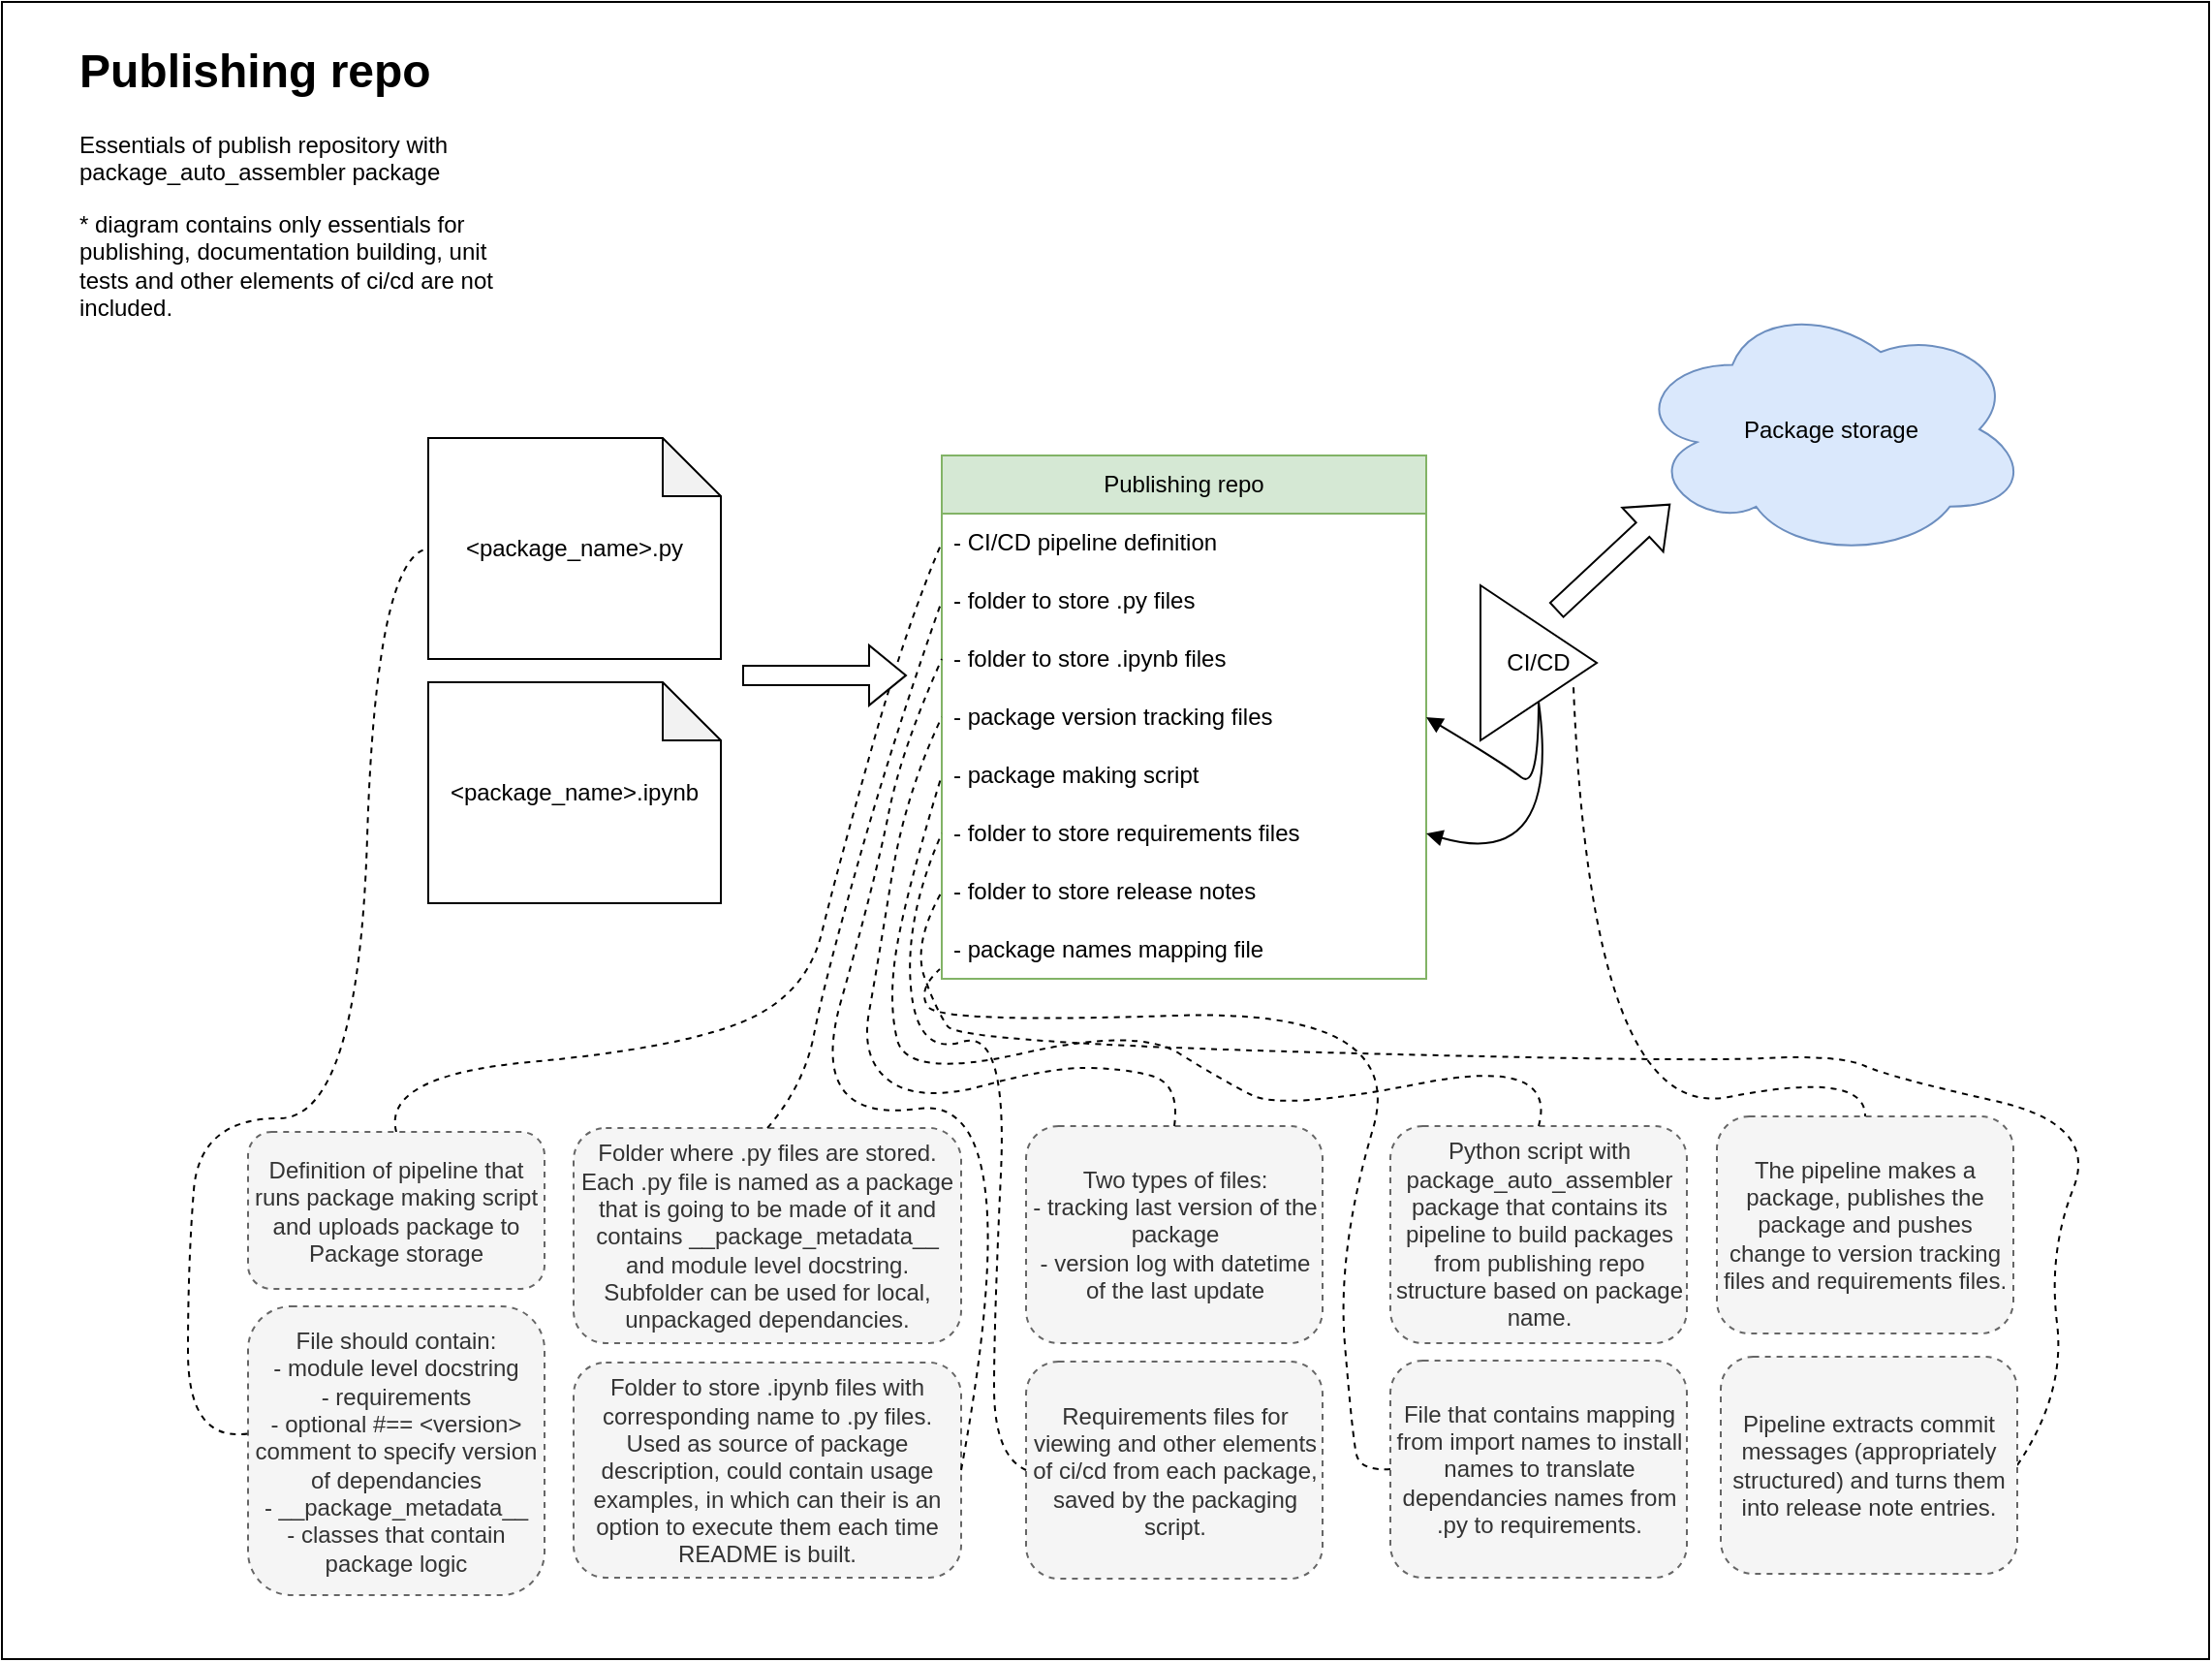 <mxfile version="24.7.17" pages="3">
  <diagram id="hOmXKEejxs12YvGsgwzY" name="usage">
    <mxGraphModel dx="1835" dy="870" grid="0" gridSize="10" guides="1" tooltips="1" connect="1" arrows="1" fold="1" page="0" pageScale="1" pageWidth="1169" pageHeight="1654" math="0" shadow="0">
      <root>
        <mxCell id="0" />
        <mxCell id="1" parent="0" />
        <mxCell id="mpo9OLShC69Xrk_bo134-23" value="" style="rounded=0;whiteSpace=wrap;html=1;" parent="1" vertex="1">
          <mxGeometry x="-335" y="52" width="1139" height="855" as="geometry" />
        </mxCell>
        <mxCell id="mpo9OLShC69Xrk_bo134-3" value="" style="curved=1;endArrow=none;html=1;rounded=0;entryX=0;entryY=0.5;entryDx=0;entryDy=0;endFill=0;exitX=0.5;exitY=0;exitDx=0;exitDy=0;dashed=1;" parent="1" source="mpo9OLShC69Xrk_bo134-2" target="OUoE7w_y1vDqKte6qC6K-2" edge="1">
          <mxGeometry width="50" height="50" relative="1" as="geometry">
            <mxPoint x="13" y="642" as="sourcePoint" />
            <mxPoint x="63" y="592" as="targetPoint" />
            <Array as="points">
              <mxPoint x="-139" y="606" />
              <mxPoint x="13" y="592" />
              <mxPoint x="80" y="565" />
              <mxPoint x="96" y="500" />
              <mxPoint x="132" y="373" />
            </Array>
          </mxGeometry>
        </mxCell>
        <mxCell id="OUoE7w_y1vDqKte6qC6K-1" value="Publishing repo" style="swimlane;fontStyle=0;childLayout=stackLayout;horizontal=1;startSize=30;horizontalStack=0;resizeParent=1;resizeParentMax=0;resizeLast=0;collapsible=1;marginBottom=0;whiteSpace=wrap;html=1;fillColor=#d5e8d4;strokeColor=#82b366;" parent="1" vertex="1">
          <mxGeometry x="150" y="286" width="250" height="270" as="geometry" />
        </mxCell>
        <mxCell id="OUoE7w_y1vDqKte6qC6K-2" value="- CI/CD pipeline definition" style="text;strokeColor=none;fillColor=none;align=left;verticalAlign=middle;spacingLeft=4;spacingRight=4;overflow=hidden;points=[[0,0.5],[1,0.5]];portConstraint=eastwest;rotatable=0;whiteSpace=wrap;html=1;" parent="OUoE7w_y1vDqKte6qC6K-1" vertex="1">
          <mxGeometry y="30" width="250" height="30" as="geometry" />
        </mxCell>
        <mxCell id="OUoE7w_y1vDqKte6qC6K-5" value="- folder to store .py files" style="text;strokeColor=none;fillColor=none;align=left;verticalAlign=middle;spacingLeft=4;spacingRight=4;overflow=hidden;points=[[0,0.5],[1,0.5]];portConstraint=eastwest;rotatable=0;whiteSpace=wrap;html=1;" parent="OUoE7w_y1vDqKte6qC6K-1" vertex="1">
          <mxGeometry y="60" width="250" height="30" as="geometry" />
        </mxCell>
        <mxCell id="OUoE7w_y1vDqKte6qC6K-6" value="- folder to store .ipynb files" style="text;strokeColor=none;fillColor=none;align=left;verticalAlign=middle;spacingLeft=4;spacingRight=4;overflow=hidden;points=[[0,0.5],[1,0.5]];portConstraint=eastwest;rotatable=0;whiteSpace=wrap;html=1;" parent="OUoE7w_y1vDqKte6qC6K-1" vertex="1">
          <mxGeometry y="90" width="250" height="30" as="geometry" />
        </mxCell>
        <mxCell id="OUoE7w_y1vDqKte6qC6K-3" value="- package version tracking files" style="text;strokeColor=none;fillColor=none;align=left;verticalAlign=middle;spacingLeft=4;spacingRight=4;overflow=hidden;points=[[0,0.5],[1,0.5]];portConstraint=eastwest;rotatable=0;whiteSpace=wrap;html=1;" parent="OUoE7w_y1vDqKte6qC6K-1" vertex="1">
          <mxGeometry y="120" width="250" height="30" as="geometry" />
        </mxCell>
        <mxCell id="OUoE7w_y1vDqKte6qC6K-4" value="- package making script" style="text;strokeColor=none;fillColor=none;align=left;verticalAlign=middle;spacingLeft=4;spacingRight=4;overflow=hidden;points=[[0,0.5],[1,0.5]];portConstraint=eastwest;rotatable=0;whiteSpace=wrap;html=1;" parent="OUoE7w_y1vDqKte6qC6K-1" vertex="1">
          <mxGeometry y="150" width="250" height="30" as="geometry" />
        </mxCell>
        <mxCell id="nKNuT7gZOhR22zOLDPsV-13" value="- folder to store requirements files" style="text;strokeColor=none;fillColor=none;align=left;verticalAlign=middle;spacingLeft=4;spacingRight=4;overflow=hidden;points=[[0,0.5],[1,0.5]];portConstraint=eastwest;rotatable=0;whiteSpace=wrap;html=1;" parent="OUoE7w_y1vDqKte6qC6K-1" vertex="1">
          <mxGeometry y="180" width="250" height="30" as="geometry" />
        </mxCell>
        <mxCell id="dIN7Fu5iDiAbNytZ2PMN-1" value="- folder to store release notes" style="text;strokeColor=none;fillColor=none;align=left;verticalAlign=middle;spacingLeft=4;spacingRight=4;overflow=hidden;points=[[0,0.5],[1,0.5]];portConstraint=eastwest;rotatable=0;whiteSpace=wrap;html=1;" vertex="1" parent="OUoE7w_y1vDqKte6qC6K-1">
          <mxGeometry y="210" width="250" height="30" as="geometry" />
        </mxCell>
        <mxCell id="mpo9OLShC69Xrk_bo134-1" value="- package names mapping file" style="text;strokeColor=none;fillColor=none;align=left;verticalAlign=middle;spacingLeft=4;spacingRight=4;overflow=hidden;points=[[0,0.5],[1,0.5]];portConstraint=eastwest;rotatable=0;whiteSpace=wrap;html=1;" parent="OUoE7w_y1vDqKte6qC6K-1" vertex="1">
          <mxGeometry y="240" width="250" height="30" as="geometry" />
        </mxCell>
        <mxCell id="nKNuT7gZOhR22zOLDPsV-1" value="&lt;h1&gt;Publishing repo&lt;/h1&gt;&lt;p&gt;Essentials of publish repository with package_auto_assembler package&lt;/p&gt;&lt;p&gt;* diagram contains only essentials for publishing, documentation building, unit tests and other elements of ci/cd are not included.&lt;/p&gt;" style="text;html=1;spacing=5;spacingTop=-20;whiteSpace=wrap;overflow=hidden;rounded=0;" parent="1" vertex="1">
          <mxGeometry x="-300" y="68" width="233" height="161" as="geometry" />
        </mxCell>
        <mxCell id="nKNuT7gZOhR22zOLDPsV-2" value="&amp;lt;package_name&amp;gt;.py" style="shape=note;whiteSpace=wrap;html=1;backgroundOutline=1;darkOpacity=0.05;" parent="1" vertex="1">
          <mxGeometry x="-115" y="277" width="151" height="114" as="geometry" />
        </mxCell>
        <mxCell id="nKNuT7gZOhR22zOLDPsV-3" value="&amp;lt;package_name&amp;gt;.ipynb" style="shape=note;whiteSpace=wrap;html=1;backgroundOutline=1;darkOpacity=0.05;" parent="1" vertex="1">
          <mxGeometry x="-115" y="403" width="151" height="114" as="geometry" />
        </mxCell>
        <mxCell id="nKNuT7gZOhR22zOLDPsV-4" value="" style="shape=flexArrow;endArrow=classic;html=1;rounded=0;fillColor=default;" parent="1" edge="1">
          <mxGeometry width="50" height="50" relative="1" as="geometry">
            <mxPoint x="47" y="399.44" as="sourcePoint" />
            <mxPoint x="132" y="399.44" as="targetPoint" />
          </mxGeometry>
        </mxCell>
        <mxCell id="nKNuT7gZOhR22zOLDPsV-5" value="" style="shape=flexArrow;endArrow=classic;html=1;rounded=0;" parent="1" edge="1">
          <mxGeometry width="50" height="50" relative="1" as="geometry">
            <mxPoint x="467" y="366" as="sourcePoint" />
            <mxPoint x="526" y="311" as="targetPoint" />
          </mxGeometry>
        </mxCell>
        <mxCell id="nKNuT7gZOhR22zOLDPsV-6" value="Package storage" style="ellipse;shape=cloud;whiteSpace=wrap;html=1;fillColor=#dae8fc;strokeColor=#6c8ebf;" parent="1" vertex="1">
          <mxGeometry x="507" y="206" width="204" height="133" as="geometry" />
        </mxCell>
        <mxCell id="nKNuT7gZOhR22zOLDPsV-12" value="CI/CD" style="triangle;whiteSpace=wrap;html=1;" parent="1" vertex="1">
          <mxGeometry x="428" y="353" width="60" height="80" as="geometry" />
        </mxCell>
        <mxCell id="nKNuT7gZOhR22zOLDPsV-8" value="" style="curved=1;endArrow=block;html=1;rounded=0;entryX=1;entryY=0.5;entryDx=0;entryDy=0;endFill=1;exitX=0.5;exitY=1;exitDx=0;exitDy=0;" parent="1" source="nKNuT7gZOhR22zOLDPsV-12" target="OUoE7w_y1vDqKte6qC6K-3" edge="1">
          <mxGeometry width="50" height="50" relative="1" as="geometry">
            <mxPoint x="424" y="378" as="sourcePoint" />
            <mxPoint x="453" y="458" as="targetPoint" />
            <Array as="points">
              <mxPoint x="458" y="459" />
              <mxPoint x="440" y="445" />
            </Array>
          </mxGeometry>
        </mxCell>
        <mxCell id="nKNuT7gZOhR22zOLDPsV-14" value="" style="curved=1;endArrow=block;html=1;rounded=0;entryX=1;entryY=0.5;entryDx=0;entryDy=0;endFill=1;exitX=0.5;exitY=1;exitDx=0;exitDy=0;" parent="1" source="nKNuT7gZOhR22zOLDPsV-12" target="nKNuT7gZOhR22zOLDPsV-13" edge="1">
          <mxGeometry width="50" height="50" relative="1" as="geometry">
            <mxPoint x="488" y="469" as="sourcePoint" />
            <mxPoint x="425" y="501" as="targetPoint" />
            <Array as="points">
              <mxPoint x="470" y="501" />
            </Array>
          </mxGeometry>
        </mxCell>
        <mxCell id="mpo9OLShC69Xrk_bo134-2" value="Definition of pipeline that runs package making script and uploads package to Package storage" style="rounded=1;whiteSpace=wrap;html=1;dashed=1;fillColor=#f5f5f5;fontColor=#333333;strokeColor=#666666;" parent="1" vertex="1">
          <mxGeometry x="-208" y="635" width="153" height="81" as="geometry" />
        </mxCell>
        <mxCell id="mpo9OLShC69Xrk_bo134-4" value="Folder where .py files are stored. Each .py file is named as a package that is going to be made of it and contains&amp;nbsp;__package_metadata__ and module level docstring.&lt;br&gt;Subfolder can be used for local, unpackaged dependancies." style="rounded=1;whiteSpace=wrap;html=1;dashed=1;fillColor=#f5f5f5;fontColor=#333333;strokeColor=#666666;" parent="1" vertex="1">
          <mxGeometry x="-40" y="633" width="200" height="111" as="geometry" />
        </mxCell>
        <mxCell id="mpo9OLShC69Xrk_bo134-5" value="" style="curved=1;endArrow=none;html=1;rounded=0;entryX=0;entryY=0.5;entryDx=0;entryDy=0;endFill=0;exitX=0.5;exitY=0;exitDx=0;exitDy=0;dashed=1;" parent="1" source="mpo9OLShC69Xrk_bo134-4" target="OUoE7w_y1vDqKte6qC6K-5" edge="1">
          <mxGeometry width="50" height="50" relative="1" as="geometry">
            <mxPoint x="-139" y="694" as="sourcePoint" />
            <mxPoint x="138" y="414" as="targetPoint" />
            <Array as="points">
              <mxPoint x="79" y="611" />
              <mxPoint x="89" y="559" />
              <mxPoint x="125" y="432" />
            </Array>
          </mxGeometry>
        </mxCell>
        <mxCell id="mpo9OLShC69Xrk_bo134-6" value="Folder to store .ipynb files with corresponding name to .py files. Used as source of package description, could contain usage examples, in which can their is an option to execute them each time README is built." style="rounded=1;whiteSpace=wrap;html=1;dashed=1;fillColor=#f5f5f5;fontColor=#333333;strokeColor=#666666;" parent="1" vertex="1">
          <mxGeometry x="-40" y="754" width="200" height="111" as="geometry" />
        </mxCell>
        <mxCell id="mpo9OLShC69Xrk_bo134-7" value="" style="curved=1;endArrow=none;html=1;rounded=0;entryX=0;entryY=0.5;entryDx=0;entryDy=0;endFill=0;exitX=1;exitY=0.5;exitDx=0;exitDy=0;dashed=1;" parent="1" source="mpo9OLShC69Xrk_bo134-6" target="OUoE7w_y1vDqKte6qC6K-6" edge="1">
          <mxGeometry width="50" height="50" relative="1" as="geometry">
            <mxPoint x="51" y="705" as="sourcePoint" />
            <mxPoint x="136" y="457" as="targetPoint" />
            <Array as="points">
              <mxPoint x="196" y="615" />
              <mxPoint x="80" y="631" />
              <mxPoint x="116" y="504" />
              <mxPoint x="129" y="438" />
            </Array>
          </mxGeometry>
        </mxCell>
        <mxCell id="mpo9OLShC69Xrk_bo134-8" value="Two types of files:&lt;br&gt;- tracking last version of the package&lt;br&gt;- version log with datetime of the last update" style="rounded=1;whiteSpace=wrap;html=1;dashed=1;fillColor=#f5f5f5;fontColor=#333333;strokeColor=#666666;" parent="1" vertex="1">
          <mxGeometry x="193.5" y="632" width="153" height="112" as="geometry" />
        </mxCell>
        <mxCell id="mpo9OLShC69Xrk_bo134-9" value="" style="curved=1;endArrow=none;html=1;rounded=0;entryX=0;entryY=0.5;entryDx=0;entryDy=0;endFill=0;exitX=0.5;exitY=0;exitDx=0;exitDy=0;dashed=1;" parent="1" source="mpo9OLShC69Xrk_bo134-8" target="OUoE7w_y1vDqKte6qC6K-3" edge="1">
          <mxGeometry width="50" height="50" relative="1" as="geometry">
            <mxPoint x="52" y="749" as="sourcePoint" />
            <mxPoint x="137" y="501" as="targetPoint" />
            <Array as="points">
              <mxPoint x="273" y="610" />
              <mxPoint x="243" y="602" />
              <mxPoint x="205" y="602" />
              <mxPoint x="139" y="620" />
              <mxPoint x="108" y="598" />
              <mxPoint x="117" y="548" />
              <mxPoint x="131" y="461" />
            </Array>
          </mxGeometry>
        </mxCell>
        <mxCell id="mpo9OLShC69Xrk_bo134-10" value="Python script with package_auto_assembler&lt;br&gt;package that contains its pipeline to build packages from publishing repo structure based on package name." style="rounded=1;whiteSpace=wrap;html=1;dashed=1;fillColor=#f5f5f5;fontColor=#333333;strokeColor=#666666;" parent="1" vertex="1">
          <mxGeometry x="381.5" y="632" width="153" height="112" as="geometry" />
        </mxCell>
        <mxCell id="mpo9OLShC69Xrk_bo134-11" value="" style="curved=1;endArrow=none;html=1;rounded=0;entryX=0;entryY=0.5;entryDx=0;entryDy=0;endFill=0;exitX=0.5;exitY=0;exitDx=0;exitDy=0;dashed=1;" parent="1" source="mpo9OLShC69Xrk_bo134-10" target="OUoE7w_y1vDqKte6qC6K-4" edge="1">
          <mxGeometry width="50" height="50" relative="1" as="geometry">
            <mxPoint x="280" y="642" as="sourcePoint" />
            <mxPoint x="155" y="455" as="targetPoint" />
            <Array as="points">
              <mxPoint x="468" y="596" />
              <mxPoint x="326" y="624" />
              <mxPoint x="294" y="608" />
              <mxPoint x="251" y="581" />
              <mxPoint x="132" y="608" />
              <mxPoint x="122" y="567" />
              <mxPoint x="132" y="510" />
            </Array>
          </mxGeometry>
        </mxCell>
        <mxCell id="mpo9OLShC69Xrk_bo134-12" value="Requirements files for viewing and other elements of ci/cd from each package, saved by the packaging script." style="rounded=1;whiteSpace=wrap;html=1;dashed=1;fillColor=#f5f5f5;fontColor=#333333;strokeColor=#666666;" parent="1" vertex="1">
          <mxGeometry x="193.5" y="753.5" width="153" height="112" as="geometry" />
        </mxCell>
        <mxCell id="mpo9OLShC69Xrk_bo134-13" value="File that contains mapping from import names to install names to translate dependancies names from .py to requirements." style="rounded=1;whiteSpace=wrap;html=1;dashed=1;fillColor=#f5f5f5;fontColor=#333333;strokeColor=#666666;" parent="1" vertex="1">
          <mxGeometry x="381.5" y="753" width="153" height="112" as="geometry" />
        </mxCell>
        <mxCell id="mpo9OLShC69Xrk_bo134-14" value="" style="curved=1;endArrow=none;html=1;rounded=0;entryX=0;entryY=0.5;entryDx=0;entryDy=0;endFill=0;exitX=0;exitY=0.5;exitDx=0;exitDy=0;dashed=1;" parent="1" source="mpo9OLShC69Xrk_bo134-12" target="nKNuT7gZOhR22zOLDPsV-13" edge="1">
          <mxGeometry width="50" height="50" relative="1" as="geometry">
            <mxPoint x="280" y="754" as="sourcePoint" />
            <mxPoint x="155" y="567" as="targetPoint" />
            <Array as="points">
              <mxPoint x="177" y="802" />
              <mxPoint x="177" y="732" />
              <mxPoint x="184" y="581" />
              <mxPoint x="137" y="596" />
              <mxPoint x="131" y="524" />
            </Array>
          </mxGeometry>
        </mxCell>
        <mxCell id="mpo9OLShC69Xrk_bo134-15" value="" style="curved=1;endArrow=none;html=1;rounded=0;entryX=-0.004;entryY=0.833;entryDx=0;entryDy=0;endFill=0;exitX=0;exitY=0.5;exitDx=0;exitDy=0;dashed=1;entryPerimeter=0;" parent="1" source="mpo9OLShC69Xrk_bo134-13" target="mpo9OLShC69Xrk_bo134-1" edge="1">
          <mxGeometry width="50" height="50" relative="1" as="geometry">
            <mxPoint x="468" y="715" as="sourcePoint" />
            <mxPoint x="155" y="558" as="targetPoint" />
            <Array as="points">
              <mxPoint x="366" y="810" />
              <mxPoint x="362" y="793" />
              <mxPoint x="354" y="696" />
              <mxPoint x="391" y="571" />
              <mxPoint x="149" y="579" />
              <mxPoint x="137" y="562" />
            </Array>
          </mxGeometry>
        </mxCell>
        <mxCell id="mpo9OLShC69Xrk_bo134-16" value="The pipeline makes a package, publishes the package and pushes change to version tracking files and requirements files." style="rounded=1;whiteSpace=wrap;html=1;dashed=1;fillColor=#f5f5f5;fontColor=#333333;strokeColor=#666666;" parent="1" vertex="1">
          <mxGeometry x="550" y="627" width="153" height="112" as="geometry" />
        </mxCell>
        <mxCell id="mpo9OLShC69Xrk_bo134-18" value="&lt;span style=&quot;background-color: initial; text-align: left;&quot;&gt;File should contain:&lt;/span&gt;&lt;br&gt;&lt;span style=&quot;background-color: initial; text-align: left;&quot;&gt;- module level docstring&lt;/span&gt;&lt;br&gt;&lt;span style=&quot;background-color: initial; text-align: left;&quot;&gt;- requirements&lt;/span&gt;&lt;br&gt;- optional #== &amp;lt;version&amp;gt; comment to specify version of dependancies&lt;br&gt;-&amp;nbsp;__package_metadata__&lt;br&gt;&lt;span style=&quot;background-color: initial; text-align: left;&quot;&gt;- classes that contain package logic&lt;br&gt;&lt;/span&gt;" style="rounded=1;whiteSpace=wrap;html=1;dashed=1;fillColor=#f5f5f5;fontColor=#333333;strokeColor=#666666;" parent="1" vertex="1">
          <mxGeometry x="-208" y="725" width="153" height="149" as="geometry" />
        </mxCell>
        <mxCell id="mpo9OLShC69Xrk_bo134-20" value="" style="curved=1;endArrow=none;html=1;rounded=0;entryX=0;entryY=0.5;entryDx=0;entryDy=0;endFill=0;exitX=-0.002;exitY=0.441;exitDx=0;exitDy=0;dashed=1;entryPerimeter=0;exitPerimeter=0;" parent="1" source="mpo9OLShC69Xrk_bo134-18" target="nKNuT7gZOhR22zOLDPsV-2" edge="1">
          <mxGeometry width="50" height="50" relative="1" as="geometry">
            <mxPoint x="-494" y="671" as="sourcePoint" />
            <mxPoint x="-217" y="391" as="targetPoint" />
            <Array as="points">
              <mxPoint x="-239" y="795" />
              <mxPoint x="-239" y="702" />
              <mxPoint x="-233" y="628" />
              <mxPoint x="-151" y="628" />
              <mxPoint x="-142" y="338" />
            </Array>
          </mxGeometry>
        </mxCell>
        <mxCell id="mpo9OLShC69Xrk_bo134-21" value="" style="curved=1;endArrow=none;html=1;rounded=0;exitX=0.8;exitY=0.658;exitDx=0;exitDy=0;entryX=0.5;entryY=0;entryDx=0;entryDy=0;dashed=1;endFill=0;exitPerimeter=0;" parent="1" source="nKNuT7gZOhR22zOLDPsV-12" target="mpo9OLShC69Xrk_bo134-16" edge="1">
          <mxGeometry width="50" height="50" relative="1" as="geometry">
            <mxPoint x="576" y="525" as="sourcePoint" />
            <mxPoint x="626" y="475" as="targetPoint" />
            <Array as="points">
              <mxPoint x="485" y="631" />
              <mxPoint x="627" y="603" />
            </Array>
          </mxGeometry>
        </mxCell>
        <mxCell id="dIN7Fu5iDiAbNytZ2PMN-2" value="" style="curved=1;endArrow=none;html=1;rounded=0;entryX=0;entryY=0.5;entryDx=0;entryDy=0;endFill=0;exitX=1;exitY=0.5;exitDx=0;exitDy=0;dashed=1;" edge="1" parent="1" source="dIN7Fu5iDiAbNytZ2PMN-3" target="dIN7Fu5iDiAbNytZ2PMN-1">
          <mxGeometry width="50" height="50" relative="1" as="geometry">
            <mxPoint x="392" y="819" as="sourcePoint" />
            <mxPoint x="159" y="561" as="targetPoint" />
            <Array as="points">
              <mxPoint x="730" y="770" />
              <mxPoint x="721" y="697" />
              <mxPoint x="747" y="631" />
              <mxPoint x="640" y="607" />
              <mxPoint x="613" y="595" />
              <mxPoint x="534" y="599" />
              <mxPoint x="159" y="589" />
              <mxPoint x="147" y="572" />
              <mxPoint x="135" y="538" />
            </Array>
          </mxGeometry>
        </mxCell>
        <mxCell id="dIN7Fu5iDiAbNytZ2PMN-3" value="Pipeline extracts commit messages (appropriately structured) and turns them into release note entries." style="rounded=1;whiteSpace=wrap;html=1;dashed=1;fillColor=#f5f5f5;fontColor=#333333;strokeColor=#666666;" vertex="1" parent="1">
          <mxGeometry x="552" y="751" width="153" height="112" as="geometry" />
        </mxCell>
      </root>
    </mxGraphModel>
  </diagram>
  <diagram name="flow" id="WLMHj4V7T1tkh2896ld8">
    <mxGraphModel dx="2635" dy="2470" grid="0" gridSize="10" guides="1" tooltips="1" connect="1" arrows="1" fold="1" page="0" pageScale="1" pageWidth="827" pageHeight="1169" math="0" shadow="0">
      <root>
        <mxCell id="0" />
        <mxCell id="1" parent="0" />
        <mxCell id="rKDuYdVevO0EODqZjKq1-34" value="" style="rounded=0;whiteSpace=wrap;html=1;" parent="1" vertex="1">
          <mxGeometry x="-995" y="-1394" width="1831" height="2102" as="geometry" />
        </mxCell>
        <mxCell id="gH9P8Dfxt6CHixhxEZe5-3" value="module_name.py" style="shape=note;whiteSpace=wrap;html=1;backgroundOutline=1;darkOpacity=0.05;" parent="1" vertex="1">
          <mxGeometry x="-828" y="-308" width="114" height="127" as="geometry" />
        </mxCell>
        <mxCell id="gH9P8Dfxt6CHixhxEZe5-9" value="extract metadata from module" style="rounded=1;whiteSpace=wrap;html=1;" parent="1" vertex="1">
          <mxGeometry x="-591" y="-1150" width="120" height="60" as="geometry" />
        </mxCell>
        <mxCell id="Jrc1zMWoi0aU3mgSClnk-2" value="&lt;h1&gt;Package auto assembler&lt;/h1&gt;&lt;p&gt;Inner workings and capabilities of the package.&lt;/p&gt;" style="text;html=1;spacing=5;spacingTop=-20;whiteSpace=wrap;overflow=hidden;rounded=0;" parent="1" vertex="1">
          <mxGeometry x="-957" y="-1371" width="313" height="120" as="geometry" />
        </mxCell>
        <mxCell id="Jrc1zMWoi0aU3mgSClnk-16" value="check of metadata is present" style="rounded=1;whiteSpace=wrap;html=1;" parent="1" vertex="1">
          <mxGeometry x="-733" y="-1150" width="120" height="60" as="geometry" />
        </mxCell>
        <mxCell id="Jrc1zMWoi0aU3mgSClnk-44" value="" style="rounded=0;whiteSpace=wrap;html=1;" parent="1" vertex="1">
          <mxGeometry x="-622.5" y="-308" width="326" height="192" as="geometry" />
        </mxCell>
        <mxCell id="Jrc1zMWoi0aU3mgSClnk-46" value="dep_name_1.py" style="shape=note;whiteSpace=wrap;html=1;backgroundOutline=1;darkOpacity=0.05;" parent="1" vertex="1">
          <mxGeometry x="-604" y="-257" width="114" height="127" as="geometry" />
        </mxCell>
        <mxCell id="Jrc1zMWoi0aU3mgSClnk-47" value="dep_name_2.py" style="shape=note;whiteSpace=wrap;html=1;backgroundOutline=1;darkOpacity=0.05;" parent="1" vertex="1">
          <mxGeometry x="-471" y="-257" width="114" height="127" as="geometry" />
        </mxCell>
        <mxCell id="Jrc1zMWoi0aU3mgSClnk-48" value="Local dependacies" style="text;html=1;align=center;verticalAlign=middle;whiteSpace=wrap;rounded=0;" parent="1" vertex="1">
          <mxGeometry x="-620" y="-298" width="138" height="29" as="geometry" />
        </mxCell>
        <mxCell id="Jrc1zMWoi0aU3mgSClnk-77" value="module_name.ipynb" style="shape=note;whiteSpace=wrap;html=1;backgroundOutline=1;darkOpacity=0.05;" parent="1" vertex="1">
          <mxGeometry x="-441" y="37" width="114" height="127" as="geometry" />
        </mxCell>
        <mxCell id="wYXUj6ivM-F9wx3Gzz81-12" value="build mkdocs documentation for package" style="rounded=1;whiteSpace=wrap;html=1;" parent="1" vertex="1">
          <mxGeometry x="-229" y="-535" width="120" height="60" as="geometry" />
        </mxCell>
        <mxCell id="rKDuYdVevO0EODqZjKq1-1" value="test-install" style="text;html=1;align=center;verticalAlign=middle;whiteSpace=wrap;rounded=0;" parent="1" vertex="1">
          <mxGeometry x="-871" y="-1228" width="106" height="34" as="geometry" />
        </mxCell>
        <mxCell id="rKDuYdVevO0EODqZjKq1-2" value="make-package" style="text;html=1;align=center;verticalAlign=middle;whiteSpace=wrap;rounded=0;" parent="1" vertex="1">
          <mxGeometry x="-871" y="-1050" width="106" height="34" as="geometry" />
        </mxCell>
        <mxCell id="rKDuYdVevO0EODqZjKq1-5" value="assign default vesion" style="rounded=1;whiteSpace=wrap;html=1;" parent="1" vertex="1">
          <mxGeometry x="-516" y="-1232" width="120" height="60" as="geometry" />
        </mxCell>
        <mxCell id="rKDuYdVevO0EODqZjKq1-6" value="prepare setup dir" style="rounded=1;whiteSpace=wrap;html=1;" parent="1" vertex="1">
          <mxGeometry x="-444" y="-1150" width="120" height="60" as="geometry" />
        </mxCell>
        <mxCell id="rKDuYdVevO0EODqZjKq1-7" value="extract requirements from module/cli" style="rounded=1;whiteSpace=wrap;html=1;" parent="1" vertex="1">
          <mxGeometry x="-158" y="-1150" width="120" height="60" as="geometry" />
        </mxCell>
        <mxCell id="rKDuYdVevO0EODqZjKq1-8" value="merge local dependecies" style="rounded=1;whiteSpace=wrap;html=1;" parent="1" vertex="1">
          <mxGeometry x="-301" y="-1150" width="120" height="60" as="geometry" />
        </mxCell>
        <mxCell id="rKDuYdVevO0EODqZjKq1-9" value="prepare setup file" style="rounded=1;whiteSpace=wrap;html=1;" parent="1" vertex="1">
          <mxGeometry x="231" y="-1150" width="120" height="60" as="geometry" />
        </mxCell>
        <mxCell id="rKDuYdVevO0EODqZjKq1-10" value="make package" style="rounded=1;whiteSpace=wrap;html=1;" parent="1" vertex="1">
          <mxGeometry x="360" y="-1150" width="120" height="60" as="geometry" />
        </mxCell>
        <mxCell id="rKDuYdVevO0EODqZjKq1-11" value="test install" style="rounded=1;whiteSpace=wrap;html=1;" parent="1" vertex="1">
          <mxGeometry x="484" y="-1232" width="120" height="60" as="geometry" />
        </mxCell>
        <mxCell id="rKDuYdVevO0EODqZjKq1-13" value="add/update version" style="rounded=1;whiteSpace=wrap;html=1;" parent="1" vertex="1">
          <mxGeometry x="-509" y="-1070" width="120" height="60" as="geometry" />
        </mxCell>
        <mxCell id="rKDuYdVevO0EODqZjKq1-14" value="essential files" style="text;html=1;align=center;verticalAlign=middle;whiteSpace=wrap;rounded=0;" parent="1" vertex="1">
          <mxGeometry x="-805" y="-369" width="60" height="30" as="geometry" />
        </mxCell>
        <mxCell id="rKDuYdVevO0EODqZjKq1-15" value="optional files" style="text;html=1;align=center;verticalAlign=middle;whiteSpace=wrap;rounded=0;" parent="1" vertex="1">
          <mxGeometry x="-434" y="-358" width="60" height="30" as="geometry" />
        </mxCell>
        <mxCell id="rKDuYdVevO0EODqZjKq1-16" value="package_mapping.json" style="shape=note;whiteSpace=wrap;html=1;backgroundOutline=1;darkOpacity=0.05;" parent="1" vertex="1">
          <mxGeometry x="-40" y="-298" width="149" height="124" as="geometry" />
        </mxCell>
        <mxCell id="rKDuYdVevO0EODqZjKq1-17" value="version_logs.csv" style="shape=note;whiteSpace=wrap;html=1;backgroundOutline=1;darkOpacity=0.05;" parent="1" vertex="1">
          <mxGeometry x="-184" y="-362" width="106" height="121" as="geometry" />
        </mxCell>
        <mxCell id="rKDuYdVevO0EODqZjKq1-18" value="lsts_package_versions.yml" style="shape=note;whiteSpace=wrap;html=1;backgroundOutline=1;darkOpacity=0.05;" parent="1" vertex="1">
          <mxGeometry x="-208" y="-208" width="163" height="107" as="geometry" />
        </mxCell>
        <mxCell id="rKDuYdVevO0EODqZjKq1-19" value="tracking files" style="text;html=1;align=center;verticalAlign=middle;whiteSpace=wrap;rounded=0;" parent="1" vertex="1">
          <mxGeometry x="-61" y="-376" width="60" height="30" as="geometry" />
        </mxCell>
        <mxCell id="rKDuYdVevO0EODqZjKq1-20" value="release_notes.md" style="shape=note;whiteSpace=wrap;html=1;backgroundOutline=1;darkOpacity=0.05;" parent="1" vertex="1">
          <mxGeometry x="-34" y="-134" width="163" height="107" as="geometry" />
        </mxCell>
        <mxCell id="rKDuYdVevO0EODqZjKq1-21" value="extract readme from notebooks" style="rounded=1;whiteSpace=wrap;html=1;" parent="1" vertex="1">
          <mxGeometry x="-89" y="-1070" width="120" height="60" as="geometry" />
        </mxCell>
        <mxCell id="rKDuYdVevO0EODqZjKq1-26" value="run mkdocs documentation for package" style="rounded=1;whiteSpace=wrap;html=1;" parent="1" vertex="1">
          <mxGeometry x="-21" y="-535" width="120" height="60" as="geometry" />
        </mxCell>
        <mxCell id="rKDuYdVevO0EODqZjKq1-28" value="&lt;b&gt;Workflows&lt;/b&gt;" style="text;html=1;align=center;verticalAlign=middle;whiteSpace=wrap;rounded=0;" parent="1" vertex="1">
          <mxGeometry x="-939" y="-1140" width="60" height="30" as="geometry" />
        </mxCell>
        <mxCell id="rKDuYdVevO0EODqZjKq1-30" value="&lt;b&gt;Other&lt;/b&gt;" style="text;html=1;align=center;verticalAlign=middle;whiteSpace=wrap;rounded=0;" parent="1" vertex="1">
          <mxGeometry x="-952" y="-507" width="60" height="30" as="geometry" />
        </mxCell>
        <mxCell id="rKDuYdVevO0EODqZjKq1-31" value="&lt;b&gt;Files&lt;/b&gt;" style="text;html=1;align=center;verticalAlign=middle;whiteSpace=wrap;rounded=0;" parent="1" vertex="1">
          <mxGeometry x="-952" y="-277" width="60" height="30" as="geometry" />
        </mxCell>
        <mxCell id="rKDuYdVevO0EODqZjKq1-32" value="" style="endArrow=none;dashed=1;html=1;dashPattern=1 3;strokeWidth=2;rounded=0;" parent="1" edge="1">
          <mxGeometry width="50" height="50" relative="1" as="geometry">
            <mxPoint x="-985" y="-554" as="sourcePoint" />
            <mxPoint x="500" y="-554" as="targetPoint" />
          </mxGeometry>
        </mxCell>
        <mxCell id="rKDuYdVevO0EODqZjKq1-33" value="" style="endArrow=none;dashed=1;html=1;dashPattern=1 3;strokeWidth=2;rounded=0;" parent="1" edge="1">
          <mxGeometry width="50" height="50" relative="1" as="geometry">
            <mxPoint x="-982" y="-404" as="sourcePoint" />
            <mxPoint x="503" y="-404" as="targetPoint" />
          </mxGeometry>
        </mxCell>
        <mxCell id="JsM3wQNLNm2vINU3SBDa-2" value="check-vulnerabilities" style="text;html=1;align=center;verticalAlign=middle;whiteSpace=wrap;rounded=0;" parent="1" vertex="1">
          <mxGeometry x="-879" y="-936" width="131" height="29" as="geometry" />
        </mxCell>
        <mxCell id="JsM3wQNLNm2vINU3SBDa-3" value="check of metadata is present" style="rounded=1;whiteSpace=wrap;html=1;" parent="1" vertex="1">
          <mxGeometry x="-733" y="-949" width="120" height="60" as="geometry" />
        </mxCell>
        <mxCell id="JsM3wQNLNm2vINU3SBDa-4" value="extract metadata from module" style="rounded=1;whiteSpace=wrap;html=1;" parent="1" vertex="1">
          <mxGeometry x="-588" y="-949" width="120" height="60" as="geometry" />
        </mxCell>
        <mxCell id="JsM3wQNLNm2vINU3SBDa-5" value="prepare setup dir" style="rounded=1;whiteSpace=wrap;html=1;" parent="1" vertex="1">
          <mxGeometry x="-444" y="-951.5" width="120" height="60" as="geometry" />
        </mxCell>
        <mxCell id="JsM3wQNLNm2vINU3SBDa-6" value="extract requirements from module/cli" style="rounded=1;whiteSpace=wrap;html=1;" parent="1" vertex="1">
          <mxGeometry x="-158" y="-951.5" width="120" height="60" as="geometry" />
        </mxCell>
        <mxCell id="JsM3wQNLNm2vINU3SBDa-7" value="merge local dependecies" style="rounded=1;whiteSpace=wrap;html=1;" parent="1" vertex="1">
          <mxGeometry x="-296" y="-951.5" width="120" height="60" as="geometry" />
        </mxCell>
        <mxCell id="JsM3wQNLNm2vINU3SBDa-8" value="remove setup dir" style="rounded=1;whiteSpace=wrap;html=1;" parent="1" vertex="1">
          <mxGeometry x="614.5" y="-951.5" width="120" height="60" as="geometry" />
        </mxCell>
        <mxCell id="JsM3wQNLNm2vINU3SBDa-9" value="extract release notes from commit messages" style="rounded=1;whiteSpace=wrap;html=1;" parent="1" vertex="1">
          <mxGeometry x="-365" y="-1072" width="120" height="60" as="geometry" />
        </mxCell>
        <mxCell id="JQHpRhmS8jQEJa0AJP20-1" value="packaged files" style="text;html=1;align=center;verticalAlign=middle;whiteSpace=wrap;rounded=0;" parent="1" vertex="1">
          <mxGeometry x="357" y="-374" width="60" height="30" as="geometry" />
        </mxCell>
        <mxCell id="JQHpRhmS8jQEJa0AJP20-2" value="module_name.py" style="shape=note;whiteSpace=wrap;html=1;backgroundOutline=1;darkOpacity=0.05;" parent="1" vertex="1">
          <mxGeometry x="463" y="-342" width="114" height="127" as="geometry" />
        </mxCell>
        <mxCell id="JQHpRhmS8jQEJa0AJP20-3" value="__init__.py" style="shape=note;whiteSpace=wrap;html=1;backgroundOutline=1;darkOpacity=0.05;" parent="1" vertex="1">
          <mxGeometry x="199" y="-342" width="114" height="127" as="geometry" />
        </mxCell>
        <mxCell id="JQHpRhmS8jQEJa0AJP20-4" value="cli.py" style="shape=note;whiteSpace=wrap;html=1;backgroundOutline=1;darkOpacity=0.05;" parent="1" vertex="1">
          <mxGeometry x="195" y="-177" width="114" height="127" as="geometry" />
        </mxCell>
        <mxCell id="JQHpRhmS8jQEJa0AJP20-5" value="README.md" style="shape=note;whiteSpace=wrap;html=1;backgroundOutline=1;darkOpacity=0.05;" parent="1" vertex="1">
          <mxGeometry x="463" y="-174" width="114" height="127" as="geometry" />
        </mxCell>
        <mxCell id="JQHpRhmS8jQEJa0AJP20-6" value="setup.py" style="shape=note;whiteSpace=wrap;html=1;backgroundOutline=1;darkOpacity=0.05;" parent="1" vertex="1">
          <mxGeometry x="327" y="-274" width="114" height="127" as="geometry" />
        </mxCell>
        <mxCell id="WT146gyAdV1CeAm7y7cq-1" value="update-release-notes" style="text;html=1;align=center;verticalAlign=middle;whiteSpace=wrap;rounded=0;" parent="1" vertex="1">
          <mxGeometry x="-886" y="-735" width="131" height="29" as="geometry" />
        </mxCell>
        <mxCell id="WT146gyAdV1CeAm7y7cq-2" value="extract messages from commit history with approprite label" style="rounded=1;whiteSpace=wrap;html=1;" parent="1" vertex="1">
          <mxGeometry x="-667.5" y="-756" width="120" height="60" as="geometry" />
        </mxCell>
        <mxCell id="WT146gyAdV1CeAm7y7cq-3" value="" style="endArrow=none;html=1;rounded=0;" parent="1" edge="1">
          <mxGeometry width="50" height="50" relative="1" as="geometry">
            <mxPoint x="-533.5" y="-704" as="sourcePoint" />
            <mxPoint x="-533.5" y="-748" as="targetPoint" />
          </mxGeometry>
        </mxCell>
        <mxCell id="WT146gyAdV1CeAm7y7cq-4" value="process provided notes" style="rounded=1;whiteSpace=wrap;html=1;" parent="1" vertex="1">
          <mxGeometry x="-519.5" y="-756" width="120" height="60" as="geometry" />
        </mxCell>
        <mxCell id="WT146gyAdV1CeAm7y7cq-5" value="analyse notes or pull from pypi latest version and increment version" style="rounded=1;whiteSpace=wrap;html=1;" parent="1" vertex="1">
          <mxGeometry x="-371.5" y="-756" width="120" height="60" as="geometry" />
        </mxCell>
        <mxCell id="WT146gyAdV1CeAm7y7cq-7" value="" style="endArrow=none;html=1;rounded=0;" parent="1" edge="1">
          <mxGeometry width="50" height="50" relative="1" as="geometry">
            <mxPoint x="-238.64" y="-704" as="sourcePoint" />
            <mxPoint x="-238.64" y="-748" as="targetPoint" />
          </mxGeometry>
        </mxCell>
        <mxCell id="WT146gyAdV1CeAm7y7cq-8" value="assign version provided from messages or as parameter" style="rounded=1;whiteSpace=wrap;html=1;" parent="1" vertex="1">
          <mxGeometry x="-226.5" y="-756" width="120" height="60" as="geometry" />
        </mxCell>
        <mxCell id="WT146gyAdV1CeAm7y7cq-9" value="create entry in release notes file with appropriate version and notes" style="rounded=1;whiteSpace=wrap;html=1;" parent="1" vertex="1">
          <mxGeometry x="-81.5" y="-756" width="120" height="60" as="geometry" />
        </mxCell>
        <mxCell id="rFOoan--pAJJMBuSx_o4-1" value="show list of paa packages" style="rounded=1;whiteSpace=wrap;html=1;" parent="1" vertex="1">
          <mxGeometry x="-705" y="-533" width="120" height="60" as="geometry" />
        </mxCell>
        <mxCell id="rFOoan--pAJJMBuSx_o4-2" value="show list of requirements for selected paa package" style="rounded=1;whiteSpace=wrap;html=1;" parent="1" vertex="1">
          <mxGeometry x="-705" y="-470" width="120" height="60" as="geometry" />
        </mxCell>
        <mxCell id="rFOoan--pAJJMBuSx_o4-3" value="show info for selected paa package" style="rounded=1;whiteSpace=wrap;html=1;" parent="1" vertex="1">
          <mxGeometry x="-576" y="-533" width="120" height="60" as="geometry" />
        </mxCell>
        <mxCell id="UD8CBX8DBauUmHmr7sZU-1" value="check-licenses" style="text;html=1;align=center;verticalAlign=middle;whiteSpace=wrap;rounded=0;" parent="1" vertex="1">
          <mxGeometry x="-879" y="-846" width="131" height="29" as="geometry" />
        </mxCell>
        <mxCell id="UD8CBX8DBauUmHmr7sZU-2" value="check of metadata is present" style="rounded=1;whiteSpace=wrap;html=1;" parent="1" vertex="1">
          <mxGeometry x="-733" y="-859" width="120" height="60" as="geometry" />
        </mxCell>
        <mxCell id="UD8CBX8DBauUmHmr7sZU-3" value="extract metadata from module" style="rounded=1;whiteSpace=wrap;html=1;" parent="1" vertex="1">
          <mxGeometry x="-588" y="-859" width="120" height="60" as="geometry" />
        </mxCell>
        <mxCell id="UD8CBX8DBauUmHmr7sZU-4" value="prepare setup dir" style="rounded=1;whiteSpace=wrap;html=1;" parent="1" vertex="1">
          <mxGeometry x="-444" y="-861.5" width="120" height="60" as="geometry" />
        </mxCell>
        <mxCell id="UD8CBX8DBauUmHmr7sZU-5" value="extract requirements from module/cli" style="rounded=1;whiteSpace=wrap;html=1;" parent="1" vertex="1">
          <mxGeometry x="-158" y="-861.5" width="120" height="60" as="geometry" />
        </mxCell>
        <mxCell id="UD8CBX8DBauUmHmr7sZU-6" value="merge local dependecies" style="rounded=1;whiteSpace=wrap;html=1;" parent="1" vertex="1">
          <mxGeometry x="-296" y="-861.5" width="120" height="60" as="geometry" />
        </mxCell>
        <mxCell id="UD8CBX8DBauUmHmr7sZU-7" value="remove setup dir" style="rounded=1;whiteSpace=wrap;html=1;" parent="1" vertex="1">
          <mxGeometry x="614.5" y="-873" width="120" height="60" as="geometry" />
        </mxCell>
        <mxCell id="UD8CBX8DBauUmHmr7sZU-8" value="remove setup dir" style="rounded=1;whiteSpace=wrap;html=1;" parent="1" vertex="1">
          <mxGeometry x="614.5" y="-1232" width="120" height="60" as="geometry" />
        </mxCell>
        <mxCell id="UD8CBX8DBauUmHmr7sZU-9" value="check licenses for modules" style="rounded=1;whiteSpace=wrap;html=1;" parent="1" vertex="1">
          <mxGeometry x="-21" y="-861.5" width="120" height="60" as="geometry" />
        </mxCell>
        <mxCell id="UD8CBX8DBauUmHmr7sZU-10" value="show license labels in dependencies tree" style="rounded=1;whiteSpace=wrap;html=1;" parent="1" vertex="1">
          <mxGeometry x="-576" y="-470" width="120" height="60" as="geometry" />
        </mxCell>
        <mxCell id="UD8CBX8DBauUmHmr7sZU-11" value="package_licenses.json" style="shape=note;whiteSpace=wrap;html=1;backgroundOutline=1;darkOpacity=0.05;" parent="1" vertex="1">
          <mxGeometry x="-198" y="-68" width="149" height="124" as="geometry" />
        </mxCell>
        <mxCell id="JFXNRwP1D9T0VtGkk8EZ-1" value="run api routes" style="rounded=1;whiteSpace=wrap;html=1;" parent="1" vertex="1">
          <mxGeometry x="-21" y="-470" width="120" height="60" as="geometry" />
        </mxCell>
        <mxCell id="JFXNRwP1D9T0VtGkk8EZ-2" value="extract api routes from packages" style="rounded=1;whiteSpace=wrap;html=1;" parent="1" vertex="1">
          <mxGeometry x="258" y="-537" width="120" height="60" as="geometry" />
        </mxCell>
        <mxCell id="JFXNRwP1D9T0VtGkk8EZ-3" value="routes.py" style="shape=note;whiteSpace=wrap;html=1;backgroundOutline=1;darkOpacity=0.05;" parent="1" vertex="1">
          <mxGeometry x="330" y="-113" width="114" height="127" as="geometry" />
        </mxCell>
        <mxCell id="JFXNRwP1D9T0VtGkk8EZ-4" value="LICENSE" style="shape=note;whiteSpace=wrap;html=1;backgroundOutline=1;darkOpacity=0.05;" parent="1" vertex="1">
          <mxGeometry x="466" y="-31" width="114" height="127" as="geometry" />
        </mxCell>
        <mxCell id="BzhZQ1S24n3nSU8fOKG9-1" value="cli.py" style="shape=note;whiteSpace=wrap;html=1;backgroundOutline=1;darkOpacity=0.05;" parent="1" vertex="1">
          <mxGeometry x="-600" y="-106" width="114" height="127" as="geometry" />
        </mxCell>
        <mxCell id="BzhZQ1S24n3nSU8fOKG9-2" value="routes.py" style="shape=note;whiteSpace=wrap;html=1;backgroundOutline=1;darkOpacity=0.05;" parent="1" vertex="1">
          <mxGeometry x="-444" y="-106" width="114" height="127" as="geometry" />
        </mxCell>
        <mxCell id="jS9VcDbqMC5c32hotzqq-1" value="" style="rounded=0;whiteSpace=wrap;html=1;" parent="1" vertex="1">
          <mxGeometry x="162" y="158" width="463" height="255" as="geometry" />
        </mxCell>
        <mxCell id="jS9VcDbqMC5c32hotzqq-2" value=".paa.tracking" style="text;html=1;align=center;verticalAlign=middle;whiteSpace=wrap;rounded=0;" parent="1" vertex="1">
          <mxGeometry x="170" y="164" width="84" height="28" as="geometry" />
        </mxCell>
        <mxCell id="jS9VcDbqMC5c32hotzqq-3" value=".paa.config" style="shape=note;whiteSpace=wrap;html=1;backgroundOutline=1;darkOpacity=0.05;size=15;" parent="1" vertex="1">
          <mxGeometry x="178" y="206" width="99" height="57" as="geometry" />
        </mxCell>
        <mxCell id="jS9VcDbqMC5c32hotzqq-4" value="notebook.ipynb" style="shape=note;whiteSpace=wrap;html=1;backgroundOutline=1;darkOpacity=0.05;size=15;" parent="1" vertex="1">
          <mxGeometry x="178" y="277" width="99" height="57" as="geometry" />
        </mxCell>
        <mxCell id="jS9VcDbqMC5c32hotzqq-5" value=".paa.version" style="shape=note;whiteSpace=wrap;html=1;backgroundOutline=1;darkOpacity=0.05;size=15;" parent="1" vertex="1">
          <mxGeometry x="291" y="206" width="99" height="57" as="geometry" />
        </mxCell>
        <mxCell id="jS9VcDbqMC5c32hotzqq-6" value="package_licenses.json" style="shape=note;whiteSpace=wrap;html=1;backgroundOutline=1;darkOpacity=0.05;size=15;" parent="1" vertex="1">
          <mxGeometry x="403.5" y="347" width="211" height="56" as="geometry" />
        </mxCell>
        <mxCell id="jS9VcDbqMC5c32hotzqq-7" value="package_mapping.json" style="shape=note;whiteSpace=wrap;html=1;backgroundOutline=1;darkOpacity=0.05;size=15;" parent="1" vertex="1">
          <mxGeometry x="402" y="277" width="211" height="56" as="geometry" />
        </mxCell>
        <mxCell id="jS9VcDbqMC5c32hotzqq-8" value="release_notes.md" style="shape=note;whiteSpace=wrap;html=1;backgroundOutline=1;darkOpacity=0.05;size=15;" parent="1" vertex="1">
          <mxGeometry x="291" y="276.5" width="99" height="57" as="geometry" />
        </mxCell>
        <mxCell id="jS9VcDbqMC5c32hotzqq-9" value="lsts_package_versions.yml" style="shape=note;whiteSpace=wrap;html=1;backgroundOutline=1;darkOpacity=0.05;size=15;" parent="1" vertex="1">
          <mxGeometry x="402" y="206" width="214" height="57" as="geometry" />
        </mxCell>
        <mxCell id="jS9VcDbqMC5c32hotzqq-10" value="version_logs.csv" style="shape=note;whiteSpace=wrap;html=1;backgroundOutline=1;darkOpacity=0.05;size=15;" parent="1" vertex="1">
          <mxGeometry x="291" y="347" width="99" height="57" as="geometry" />
        </mxCell>
        <mxCell id="jS9VcDbqMC5c32hotzqq-12" value="" style="rounded=0;whiteSpace=wrap;html=1;" parent="1" vertex="1">
          <mxGeometry x="169" y="33" width="129" height="83" as="geometry" />
        </mxCell>
        <mxCell id="jS9VcDbqMC5c32hotzqq-13" value="mkdocs" style="text;html=1;align=center;verticalAlign=middle;whiteSpace=wrap;rounded=0;" parent="1" vertex="1">
          <mxGeometry x="202" y="59.5" width="60" height="30" as="geometry" />
        </mxCell>
        <mxCell id="jS9VcDbqMC5c32hotzqq-14" value="" style="rounded=0;whiteSpace=wrap;html=1;" parent="1" vertex="1">
          <mxGeometry x="318" y="33" width="129" height="83" as="geometry" />
        </mxCell>
        <mxCell id="jS9VcDbqMC5c32hotzqq-15" value="artifacts" style="text;html=1;align=center;verticalAlign=middle;whiteSpace=wrap;rounded=0;" parent="1" vertex="1">
          <mxGeometry x="351" y="59.5" width="60" height="30" as="geometry" />
        </mxCell>
        <mxCell id="jS9VcDbqMC5c32hotzqq-16" value="cli_doc.md" style="shape=note;whiteSpace=wrap;html=1;backgroundOutline=1;darkOpacity=0.05;" parent="1" vertex="1">
          <mxGeometry x="-600" y="37" width="114" height="127" as="geometry" />
        </mxCell>
        <mxCell id="jS9VcDbqMC5c32hotzqq-17" value="..." style="text;html=1;align=center;verticalAlign=middle;whiteSpace=wrap;rounded=0;" parent="1" vertex="1">
          <mxGeometry x="-356" y="-210.5" width="60" height="34" as="geometry" />
        </mxCell>
        <mxCell id="jS9VcDbqMC5c32hotzqq-19" value="" style="rounded=0;whiteSpace=wrap;html=1;" parent="1" vertex="1">
          <mxGeometry x="-620" y="187" width="326" height="192" as="geometry" />
        </mxCell>
        <mxCell id="jS9VcDbqMC5c32hotzqq-20" value="docs" style="text;html=1;align=center;verticalAlign=middle;whiteSpace=wrap;rounded=0;" parent="1" vertex="1">
          <mxGeometry x="-607" y="203" width="60" height="30" as="geometry" />
        </mxCell>
        <mxCell id="jS9VcDbqMC5c32hotzqq-21" value="doc.md" style="shape=note;whiteSpace=wrap;html=1;backgroundOutline=1;darkOpacity=0.05;" parent="1" vertex="1">
          <mxGeometry x="-596" y="238" width="114" height="127" as="geometry" />
        </mxCell>
        <mxCell id="jS9VcDbqMC5c32hotzqq-23" value="doc.png" style="shape=note;whiteSpace=wrap;html=1;backgroundOutline=1;darkOpacity=0.05;" parent="1" vertex="1">
          <mxGeometry x="-444" y="236" width="114" height="127" as="geometry" />
        </mxCell>
        <mxCell id="gvTqNLpyW3i1R3CZPDim-1" value="show packages artifacts" style="rounded=1;whiteSpace=wrap;html=1;" parent="1" vertex="1">
          <mxGeometry x="-447" y="-533" width="120" height="60" as="geometry" />
        </mxCell>
        <mxCell id="gvTqNLpyW3i1R3CZPDim-2" value="extract module artifacts" style="rounded=1;whiteSpace=wrap;html=1;" parent="1" vertex="1">
          <mxGeometry x="398" y="-537" width="120" height="60" as="geometry" />
        </mxCell>
        <mxCell id="gvTqNLpyW3i1R3CZPDim-3" value="extract static mkdocs site" style="rounded=1;whiteSpace=wrap;html=1;" parent="1" vertex="1">
          <mxGeometry x="398" y="-473" width="120" height="60" as="geometry" />
        </mxCell>
        <mxCell id="gvTqNLpyW3i1R3CZPDim-4" value="prepare mkdocs site" style="rounded=1;whiteSpace=wrap;html=1;" parent="1" vertex="1">
          <mxGeometry x="-30" y="-1150" width="120" height="60" as="geometry" />
        </mxCell>
        <mxCell id="G2KGC9SzkM8wM0UWPefn-1" value="show packages artifact links" style="rounded=1;whiteSpace=wrap;html=1;" parent="1" vertex="1">
          <mxGeometry x="-447" y="-470" width="120" height="60" as="geometry" />
        </mxCell>
        <mxCell id="G2KGC9SzkM8wM0UWPefn-2" value="refresh/download artifacts from links" style="rounded=1;whiteSpace=wrap;html=1;" parent="1" vertex="1">
          <mxGeometry x="105" y="-470" width="120" height="60" as="geometry" />
        </mxCell>
        <mxCell id="G2KGC9SzkM8wM0UWPefn-3" value="add artifacts" style="rounded=1;whiteSpace=wrap;html=1;" parent="1" vertex="1">
          <mxGeometry x="99" y="-1150" width="120" height="60" as="geometry" />
        </mxCell>
        <mxCell id="HDovtEMkiylPtLjFxC3v-1" value="" style="rounded=0;whiteSpace=wrap;html=1;" vertex="1" parent="1">
          <mxGeometry x="-620" y="398" width="326" height="192" as="geometry" />
        </mxCell>
        <mxCell id="HDovtEMkiylPtLjFxC3v-2" value="artifacts" style="text;html=1;align=center;verticalAlign=middle;whiteSpace=wrap;rounded=0;" vertex="1" parent="1">
          <mxGeometry x="-600" y="416" width="60" height="30" as="geometry" />
        </mxCell>
        <mxCell id="HDovtEMkiylPtLjFxC3v-3" value="artifact_1" style="shape=note;whiteSpace=wrap;html=1;backgroundOutline=1;darkOpacity=0.05;" vertex="1" parent="1">
          <mxGeometry x="-596" y="446" width="114" height="127" as="geometry" />
        </mxCell>
        <mxCell id="HDovtEMkiylPtLjFxC3v-4" value="artifact_n" style="shape=note;whiteSpace=wrap;html=1;backgroundOutline=1;darkOpacity=0.05;" vertex="1" parent="1">
          <mxGeometry x="-438" y="444" width="114" height="127" as="geometry" />
        </mxCell>
        <mxCell id="HDovtEMkiylPtLjFxC3v-5" value="..." style="text;html=1;align=center;verticalAlign=middle;whiteSpace=wrap;rounded=0;" vertex="1" parent="1">
          <mxGeometry x="-487" y="501" width="60" height="30" as="geometry" />
        </mxCell>
      </root>
    </mxGraphModel>
  </diagram>
  <diagram id="FzBXp8KW7ioups8E5STR" name="package_structure">
    <mxGraphModel dx="3477" dy="1997" grid="0" gridSize="10" guides="1" tooltips="1" connect="1" arrows="1" fold="1" page="0" pageScale="1" pageWidth="850" pageHeight="1100" math="0" shadow="0">
      <root>
        <mxCell id="0" />
        <mxCell id="1" parent="0" />
        <mxCell id="O6DLvgTc-NirzbKMDfsa-68" value="" style="rounded=0;whiteSpace=wrap;html=1;fillColor=#FFFBED;" vertex="1" parent="1">
          <mxGeometry x="-430" y="989" width="164" height="195" as="geometry" />
        </mxCell>
        <mxCell id="O6DLvgTc-NirzbKMDfsa-3" value="" style="rounded=0;whiteSpace=wrap;html=1;fillColor=#FFFBED;strokeColor=#d6b656;" vertex="1" parent="1">
          <mxGeometry x="299" y="71" width="384" height="539" as="geometry" />
        </mxCell>
        <mxCell id="O6DLvgTc-NirzbKMDfsa-19" value="" style="rounded=0;whiteSpace=wrap;html=1;" vertex="1" parent="1">
          <mxGeometry x="347" y="432" width="280" height="163" as="geometry" />
        </mxCell>
        <mxCell id="O6DLvgTc-NirzbKMDfsa-1" value="&lt;h1 style=&quot;margin-top: 0px;&quot;&gt;Package structure&lt;/h1&gt;&lt;div&gt;The way the package could be wired together is shown in this diagram. It allows for a combination of design patterns for the sake of maximum flexibility and reusability, as well as ease of use both in creation and usage of package created with paa. There could be different design patterns possible within this structure but only a recommended combination is show here.&amp;nbsp;&lt;/div&gt;" style="text;html=1;whiteSpace=wrap;overflow=hidden;rounded=0;" vertex="1" parent="1">
          <mxGeometry x="-757" y="-358" width="350" height="176" as="geometry" />
        </mxCell>
        <mxCell id="O6DLvgTc-NirzbKMDfsa-2" value="&lt;b&gt;package_name.py&lt;/b&gt;" style="shape=note;whiteSpace=wrap;html=1;backgroundOutline=1;darkOpacity=0.05;fillColor=#f5f5f5;strokeColor=#666666;fontColor=#333333;" vertex="1" parent="1">
          <mxGeometry x="48" y="262" width="147" height="157" as="geometry" />
        </mxCell>
        <mxCell id="O6DLvgTc-NirzbKMDfsa-4" value="&lt;b&gt;local_dep 1&lt;/b&gt;" style="shape=note;whiteSpace=wrap;html=1;backgroundOutline=1;darkOpacity=0.05;" vertex="1" parent="1">
          <mxGeometry x="381" y="105" width="80" height="100" as="geometry" />
        </mxCell>
        <mxCell id="O6DLvgTc-NirzbKMDfsa-5" value="" style="rounded=0;whiteSpace=wrap;html=1;" vertex="1" parent="1">
          <mxGeometry x="347" y="237" width="280" height="163" as="geometry" />
        </mxCell>
        <mxCell id="O6DLvgTc-NirzbKMDfsa-6" value="&lt;b&gt;local_dep 1&lt;/b&gt;" style="shape=note;whiteSpace=wrap;html=1;backgroundOutline=1;darkOpacity=0.05;" vertex="1" parent="1">
          <mxGeometry x="389" y="268.5" width="80" height="100" as="geometry" />
        </mxCell>
        <mxCell id="O6DLvgTc-NirzbKMDfsa-7" value="&lt;b&gt;local_dep l&lt;/b&gt;" style="shape=note;whiteSpace=wrap;html=1;backgroundOutline=1;darkOpacity=0.05;" vertex="1" parent="1">
          <mxGeometry x="512" y="268.5" width="80" height="100" as="geometry" />
        </mxCell>
        <mxCell id="O6DLvgTc-NirzbKMDfsa-8" value="&lt;b&gt;local_dep n&lt;/b&gt;" style="shape=note;whiteSpace=wrap;html=1;backgroundOutline=1;darkOpacity=0.05;" vertex="1" parent="1">
          <mxGeometry x="515" y="108" width="80" height="100" as="geometry" />
        </mxCell>
        <mxCell id="O6DLvgTc-NirzbKMDfsa-13" value="&lt;b&gt;local_dep 1&lt;/b&gt;" style="shape=note;whiteSpace=wrap;html=1;backgroundOutline=1;darkOpacity=0.05;" vertex="1" parent="1">
          <mxGeometry x="389" y="456.5" width="80" height="100" as="geometry" />
        </mxCell>
        <mxCell id="O6DLvgTc-NirzbKMDfsa-14" value="&lt;b&gt;local_dep p&lt;/b&gt;" style="shape=note;whiteSpace=wrap;html=1;backgroundOutline=1;darkOpacity=0.05;" vertex="1" parent="1">
          <mxGeometry x="512" y="456.5" width="80" height="100" as="geometry" />
        </mxCell>
        <mxCell id="O6DLvgTc-NirzbKMDfsa-15" value="..." style="text;html=1;align=center;verticalAlign=middle;whiteSpace=wrap;rounded=0;" vertex="1" parent="1">
          <mxGeometry x="457" y="147" width="60" height="30" as="geometry" />
        </mxCell>
        <mxCell id="O6DLvgTc-NirzbKMDfsa-16" value="..." style="text;html=1;align=center;verticalAlign=middle;whiteSpace=wrap;rounded=0;" vertex="1" parent="1">
          <mxGeometry x="461" y="311" width="60" height="30" as="geometry" />
        </mxCell>
        <mxCell id="O6DLvgTc-NirzbKMDfsa-17" value="..." style="text;html=1;align=center;verticalAlign=middle;whiteSpace=wrap;rounded=0;" vertex="1" parent="1">
          <mxGeometry x="461" y="397" width="60" height="30" as="geometry" />
        </mxCell>
        <mxCell id="O6DLvgTc-NirzbKMDfsa-18" value="..." style="text;html=1;align=center;verticalAlign=middle;whiteSpace=wrap;rounded=0;" vertex="1" parent="1">
          <mxGeometry x="461" y="493.5" width="60" height="30" as="geometry" />
        </mxCell>
        <mxCell id="O6DLvgTc-NirzbKMDfsa-20" value="&lt;b&gt;routes.py&lt;/b&gt;" style="shape=note;whiteSpace=wrap;html=1;backgroundOutline=1;darkOpacity=0.05;strokeColor=#006600;" vertex="1" parent="1">
          <mxGeometry x="-38" y="-5" width="147" height="157" as="geometry" />
        </mxCell>
        <mxCell id="O6DLvgTc-NirzbKMDfsa-21" value="&lt;b&gt;cli.py&lt;/b&gt;" style="shape=note;whiteSpace=wrap;html=1;backgroundOutline=1;darkOpacity=0.05;strokeColor=#663300;" vertex="1" parent="1">
          <mxGeometry x="-201" y="101" width="147" height="157" as="geometry" />
        </mxCell>
        <mxCell id="O6DLvgTc-NirzbKMDfsa-22" value="" style="endArrow=ERmany;html=1;strokeWidth=1;rounded=0;exitX=0.5;exitY=1;exitDx=0;exitDy=0;exitPerimeter=0;entryX=0.449;entryY=0;entryDx=0;entryDy=0;entryPerimeter=0;endFill=0;startArrow=classic;startFill=1;" edge="1" parent="1" source="O6DLvgTc-NirzbKMDfsa-20" target="O6DLvgTc-NirzbKMDfsa-2">
          <mxGeometry width="50" height="50" relative="1" as="geometry">
            <mxPoint x="-20" y="273" as="sourcePoint" />
            <mxPoint x="30" y="223" as="targetPoint" />
          </mxGeometry>
        </mxCell>
        <mxCell id="O6DLvgTc-NirzbKMDfsa-23" value="" style="endArrow=ERmany;html=1;strokeWidth=1;rounded=0;exitX=0.997;exitY=0.548;exitDx=0;exitDy=0;exitPerimeter=0;entryX=-0.007;entryY=0.312;entryDx=0;entryDy=0;entryPerimeter=0;startArrow=classic;startFill=1;endFill=0;" edge="1" parent="1" source="O6DLvgTc-NirzbKMDfsa-21" target="O6DLvgTc-NirzbKMDfsa-2">
          <mxGeometry width="50" height="50" relative="1" as="geometry">
            <mxPoint x="-25" y="496" as="sourcePoint" />
            <mxPoint x="25" y="446" as="targetPoint" />
          </mxGeometry>
        </mxCell>
        <mxCell id="O6DLvgTc-NirzbKMDfsa-24" value="" style="endArrow=ERmany;html=1;strokeWidth=1;rounded=0;exitX=0.983;exitY=0.513;exitDx=0;exitDy=0;exitPerimeter=0;startArrow=classic;startFill=1;endFill=0;" edge="1" parent="1" source="O6DLvgTc-NirzbKMDfsa-2" target="O6DLvgTc-NirzbKMDfsa-3">
          <mxGeometry width="50" height="50" relative="1" as="geometry">
            <mxPoint x="230" y="231" as="sourcePoint" />
            <mxPoint x="280" y="181" as="targetPoint" />
          </mxGeometry>
        </mxCell>
        <mxCell id="O6DLvgTc-NirzbKMDfsa-25" value="&lt;b&gt;bundle 1&lt;/b&gt;" style="text;html=1;align=center;verticalAlign=middle;whiteSpace=wrap;rounded=0;" vertex="1" parent="1">
          <mxGeometry x="347" y="237" width="60" height="30" as="geometry" />
        </mxCell>
        <mxCell id="O6DLvgTc-NirzbKMDfsa-26" value="&lt;b&gt;bundle m&lt;/b&gt;" style="text;html=1;align=center;verticalAlign=middle;whiteSpace=wrap;rounded=0;" vertex="1" parent="1">
          <mxGeometry x="350" y="432" width="60" height="30" as="geometry" />
        </mxCell>
        <mxCell id="O6DLvgTc-NirzbKMDfsa-27" value="" style="rounded=0;whiteSpace=wrap;html=1;fillColor=#F1EBF2;strokeColor=#9673a6;" vertex="1" parent="1">
          <mxGeometry x="-17.75" y="511" width="278.5" height="230" as="geometry" />
        </mxCell>
        <mxCell id="O6DLvgTc-NirzbKMDfsa-28" value="&lt;b&gt;artifact 1&lt;/b&gt;" style="shape=card;whiteSpace=wrap;html=1;" vertex="1" parent="1">
          <mxGeometry x="3" y="529" width="80" height="100" as="geometry" />
        </mxCell>
        <mxCell id="O6DLvgTc-NirzbKMDfsa-29" value="&lt;b&gt;artifact k&lt;/b&gt;" style="shape=card;whiteSpace=wrap;html=1;" vertex="1" parent="1">
          <mxGeometry x="153" y="529" width="80" height="100" as="geometry" />
        </mxCell>
        <mxCell id="O6DLvgTc-NirzbKMDfsa-30" value="..." style="text;html=1;align=center;verticalAlign=middle;whiteSpace=wrap;rounded=0;" vertex="1" parent="1">
          <mxGeometry x="86" y="572" width="60" height="30" as="geometry" />
        </mxCell>
        <mxCell id="O6DLvgTc-NirzbKMDfsa-31" value="" style="endArrow=classic;html=1;strokeWidth=1;rounded=0;entryX=0.5;entryY=1;entryDx=0;entryDy=0;entryPerimeter=0;exitX=0.5;exitY=0;exitDx=0;exitDy=0;startArrow=ERmany;startFill=0;endFill=1;" edge="1" parent="1" source="O6DLvgTc-NirzbKMDfsa-27" target="O6DLvgTc-NirzbKMDfsa-2">
          <mxGeometry width="50" height="50" relative="1" as="geometry">
            <mxPoint x="108" y="512" as="sourcePoint" />
            <mxPoint x="158" y="462" as="targetPoint" />
          </mxGeometry>
        </mxCell>
        <mxCell id="O6DLvgTc-NirzbKMDfsa-34" value="" style="endArrow=none;dashed=1;html=1;rounded=0;entryX=0.014;entryY=0.672;entryDx=0;entryDy=0;entryPerimeter=0;exitX=1;exitY=0.5;exitDx=0;exitDy=0;" edge="1" parent="1" source="O6DLvgTc-NirzbKMDfsa-35" target="O6DLvgTc-NirzbKMDfsa-2">
          <mxGeometry width="50" height="50" relative="1" as="geometry">
            <mxPoint x="-91" y="397" as="sourcePoint" />
            <mxPoint x="-29" y="392" as="targetPoint" />
          </mxGeometry>
        </mxCell>
        <mxCell id="O6DLvgTc-NirzbKMDfsa-35" value="Paa is meant to produce &quot;single module package&quot;, meaning that only a single .py file is expected to be imported from a package like this. Local dependencies could also be access through it allowing 3 types of patterns.&amp;nbsp;" style="text;html=1;align=center;verticalAlign=middle;whiteSpace=wrap;rounded=0;" vertex="1" parent="1">
          <mxGeometry x="-394" y="397" width="317" height="99" as="geometry" />
        </mxCell>
        <mxCell id="O6DLvgTc-NirzbKMDfsa-37" value="&lt;h1 style=&quot;margin-top: 0px;&quot;&gt;1. Module pattern&lt;/h1&gt;&lt;div&gt;&lt;span style=&quot;text-align: center;&quot;&gt;A single package_name.py exists but no local dependencies, or a single local dependency wired through a package_name.py for packaging but no extra code in package_name.py. This pattern is good for packaging super simple packages and select local dependency.&lt;/span&gt;&lt;br&gt;&lt;/div&gt;" style="text;html=1;whiteSpace=wrap;overflow=hidden;rounded=0;" vertex="1" parent="1">
          <mxGeometry x="-655" y="833" width="267" height="151" as="geometry" />
        </mxCell>
        <mxCell id="O6DLvgTc-NirzbKMDfsa-39" value="" style="endArrow=none;dashed=1;html=1;rounded=0;exitX=1;exitY=0.5;exitDx=0;exitDy=0;" edge="1" parent="1" source="O6DLvgTc-NirzbKMDfsa-40">
          <mxGeometry width="50" height="50" relative="1" as="geometry">
            <mxPoint x="-161" y="312" as="sourcePoint" />
            <mxPoint x="76" y="215" as="targetPoint" />
          </mxGeometry>
        </mxCell>
        <mxCell id="O6DLvgTc-NirzbKMDfsa-40" value="Fastapi routes and cli files are meant to contain cli interfaces that expose code from the package. The code could also be stored excusively within these files, but package_name.py should still exist even if all it has is a docstring and metadata. 2 types of pattern are recomended here" style="text;html=1;align=center;verticalAlign=middle;whiteSpace=wrap;rounded=0;" vertex="1" parent="1">
          <mxGeometry x="-353" y="317.5" width="227" height="46" as="geometry" />
        </mxCell>
        <mxCell id="O6DLvgTc-NirzbKMDfsa-45" value="package-auto-assembler" style="shape=cube;whiteSpace=wrap;html=1;boundedLbl=1;backgroundOutline=1;darkOpacity=0.05;darkOpacity2=0.1;size=7;fillColor=#DDE8DC;strokeColor=#97D077;" vertex="1" parent="1">
          <mxGeometry x="-245" y="560" width="142" height="61" as="geometry" />
        </mxCell>
        <mxCell id="O6DLvgTc-NirzbKMDfsa-46" value="" style="shape=flexArrow;endArrow=classic;html=1;rounded=0;" edge="1" parent="1">
          <mxGeometry width="50" height="50" relative="1" as="geometry">
            <mxPoint x="-249" y="595" as="sourcePoint" />
            <mxPoint x="-360" y="595" as="targetPoint" />
          </mxGeometry>
        </mxCell>
        <mxCell id="O6DLvgTc-NirzbKMDfsa-47" value="" style="endArrow=classic;html=1;rounded=0;entryX=0;entryY=0;entryDx=142;entryDy=34;entryPerimeter=0;exitX=0.007;exitY=0.358;exitDx=0;exitDy=0;exitPerimeter=0;" edge="1" parent="1" source="O6DLvgTc-NirzbKMDfsa-27" target="O6DLvgTc-NirzbKMDfsa-45">
          <mxGeometry width="50" height="50" relative="1" as="geometry">
            <mxPoint x="-78" y="626" as="sourcePoint" />
            <mxPoint x="-28" y="576" as="targetPoint" />
          </mxGeometry>
        </mxCell>
        <mxCell id="O6DLvgTc-NirzbKMDfsa-48" value="target destination" style="ellipse;whiteSpace=wrap;html=1;aspect=fixed;strokeColor=#CC0000;" vertex="1" parent="1">
          <mxGeometry x="-449" y="556.5" width="80" height="80" as="geometry" />
        </mxCell>
        <mxCell id="O6DLvgTc-NirzbKMDfsa-49" value="package-auto-assembler" style="shape=cube;whiteSpace=wrap;html=1;boundedLbl=1;backgroundOutline=1;darkOpacity=0.05;darkOpacity2=0.1;size=7;strokeColor=#97D077;fillColor=#DDE8DC;" vertex="1" parent="1">
          <mxGeometry x="-35" y="-146" width="142" height="61" as="geometry" />
        </mxCell>
        <mxCell id="O6DLvgTc-NirzbKMDfsa-50" value="" style="endArrow=classic;html=1;rounded=0;entryX=0.458;entryY=1.008;entryDx=0;entryDy=0;entryPerimeter=0;exitX=0.463;exitY=0.003;exitDx=0;exitDy=0;exitPerimeter=0;" edge="1" parent="1" source="O6DLvgTc-NirzbKMDfsa-20" target="O6DLvgTc-NirzbKMDfsa-49">
          <mxGeometry width="50" height="50" relative="1" as="geometry">
            <mxPoint x="42.5" y="-9" as="sourcePoint" />
            <mxPoint x="109" y="-160" as="targetPoint" />
          </mxGeometry>
        </mxCell>
        <mxCell id="O6DLvgTc-NirzbKMDfsa-51" value="" style="shape=flexArrow;endArrow=classic;html=1;rounded=0;exitX=0;exitY=0;exitDx=142;exitDy=34;exitPerimeter=0;width=5;endSize=6.28;strokeColor=#004C99;" edge="1" parent="1" source="O6DLvgTc-NirzbKMDfsa-49">
          <mxGeometry width="50" height="50" relative="1" as="geometry">
            <mxPoint x="154" y="-109" as="sourcePoint" />
            <mxPoint x="174" y="-166" as="targetPoint" />
          </mxGeometry>
        </mxCell>
        <mxCell id="O6DLvgTc-NirzbKMDfsa-53" value="" style="shape=flexArrow;endArrow=classic;html=1;rounded=0;width=5;endSize=6.28;strokeColor=#004C99;" edge="1" parent="1">
          <mxGeometry width="50" height="50" relative="1" as="geometry">
            <mxPoint x="110" y="-109" as="sourcePoint" />
            <mxPoint x="188" y="-109" as="targetPoint" />
          </mxGeometry>
        </mxCell>
        <mxCell id="O6DLvgTc-NirzbKMDfsa-54" value="" style="shape=flexArrow;endArrow=classic;html=1;rounded=0;width=5;endSize=6.28;strokeColor=#004C99;" edge="1" parent="1">
          <mxGeometry width="50" height="50" relative="1" as="geometry">
            <mxPoint x="107" y="-108" as="sourcePoint" />
            <mxPoint x="167" y="-45" as="targetPoint" />
          </mxGeometry>
        </mxCell>
        <mxCell id="O6DLvgTc-NirzbKMDfsa-55" value="" style="endArrow=none;dashed=1;html=1;rounded=0;" edge="1" parent="1">
          <mxGeometry width="50" height="50" relative="1" as="geometry">
            <mxPoint x="-109" y="-40" as="sourcePoint" />
            <mxPoint x="31" y="-40" as="targetPoint" />
          </mxGeometry>
        </mxCell>
        <mxCell id="O6DLvgTc-NirzbKMDfsa-56" value="Additional interfaces like api routes are meant to be either extracted in select location or run within fastapi application with a use of paa package that provides tools for that." style="text;html=1;align=center;verticalAlign=middle;whiteSpace=wrap;rounded=0;" vertex="1" parent="1">
          <mxGeometry x="-311" y="-69" width="202" height="81" as="geometry" />
        </mxCell>
        <mxCell id="O6DLvgTc-NirzbKMDfsa-57" value="" style="shape=flexArrow;endArrow=classic;html=1;rounded=0;" edge="1" parent="1">
          <mxGeometry width="50" height="50" relative="1" as="geometry">
            <mxPoint x="-45" y="-119" as="sourcePoint" />
            <mxPoint x="-156" y="-119" as="targetPoint" />
          </mxGeometry>
        </mxCell>
        <mxCell id="O6DLvgTc-NirzbKMDfsa-58" value="target destination" style="ellipse;whiteSpace=wrap;html=1;aspect=fixed;strokeColor=#CC0000;" vertex="1" parent="1">
          <mxGeometry x="-245" y="-160" width="80" height="80" as="geometry" />
        </mxCell>
        <mxCell id="O6DLvgTc-NirzbKMDfsa-59" value="" style="endArrow=none;dashed=1;html=1;dashPattern=1 3;strokeWidth=2;rounded=0;entryX=0.006;entryY=0.621;entryDx=0;entryDy=0;entryPerimeter=0;" edge="1" parent="1" target="O6DLvgTc-NirzbKMDfsa-27">
          <mxGeometry width="50" height="50" relative="1" as="geometry">
            <mxPoint x="-92" y="703" as="sourcePoint" />
            <mxPoint x="-56" y="593" as="targetPoint" />
          </mxGeometry>
        </mxCell>
        <mxCell id="O6DLvgTc-NirzbKMDfsa-60" value="The purpose of packaging artifacts is either to be trasported with the code that relies on them, or simply to be versioned within a package artifact and extracted with a use of paa package that provides tools for that." style="text;html=1;align=center;verticalAlign=middle;whiteSpace=wrap;rounded=0;" vertex="1" parent="1">
          <mxGeometry x="-276" y="676" width="187" height="84" as="geometry" />
        </mxCell>
        <mxCell id="O6DLvgTc-NirzbKMDfsa-61" value="Local dependencies reffers to files stored within packaging repositry. There are independent components that could be shared between multiple packages but are not packaged themselves as is (could be though separate package_name.py)." style="text;html=1;align=center;verticalAlign=middle;whiteSpace=wrap;rounded=0;" vertex="1" parent="1">
          <mxGeometry x="310" y="-100" width="296" height="80" as="geometry" />
        </mxCell>
        <mxCell id="O6DLvgTc-NirzbKMDfsa-62" value="" style="endArrow=none;dashed=1;html=1;dashPattern=1 3;strokeWidth=2;rounded=0;entryX=0.44;entryY=0.931;entryDx=0;entryDy=0;entryPerimeter=0;" edge="1" parent="1" target="O6DLvgTc-NirzbKMDfsa-61">
          <mxGeometry width="50" height="50" relative="1" as="geometry">
            <mxPoint x="439" y="68" as="sourcePoint" />
            <mxPoint x="485" y="10" as="targetPoint" />
          </mxGeometry>
        </mxCell>
        <mxCell id="O6DLvgTc-NirzbKMDfsa-64" value="&lt;b&gt;package_name.py&lt;/b&gt;" style="shape=note;whiteSpace=wrap;html=1;backgroundOutline=1;darkOpacity=0.05;fillColor=#f5f5f5;fontColor=#333333;strokeColor=#666666;" vertex="1" parent="1">
          <mxGeometry x="-640" y="1022" width="124" height="135" as="geometry" />
        </mxCell>
        <mxCell id="O6DLvgTc-NirzbKMDfsa-66" value="&lt;b&gt;Components&lt;/b&gt;" style="text;html=1;align=center;verticalAlign=middle;whiteSpace=wrap;rounded=0;" vertex="1" parent="1">
          <mxGeometry x="311" y="71" width="60" height="30" as="geometry" />
        </mxCell>
        <mxCell id="O6DLvgTc-NirzbKMDfsa-67" value="&lt;b&gt;local_dep&lt;/b&gt;" style="shape=note;whiteSpace=wrap;html=1;backgroundOutline=1;darkOpacity=0.05;" vertex="1" parent="1">
          <mxGeometry x="-388" y="1039" width="80" height="100" as="geometry" />
        </mxCell>
        <mxCell id="O6DLvgTc-NirzbKMDfsa-69" value="&lt;b&gt;Components&lt;/b&gt;" style="text;html=1;align=center;verticalAlign=middle;whiteSpace=wrap;rounded=0;" vertex="1" parent="1">
          <mxGeometry x="-413" y="992" width="60" height="30" as="geometry" />
        </mxCell>
        <mxCell id="O6DLvgTc-NirzbKMDfsa-70" value="" style="endArrow=none;html=1;strokeWidth=1;rounded=0;exitX=0.98;exitY=0.563;exitDx=0;exitDy=0;exitPerimeter=0;startArrow=classic;startFill=1;endFill=0;" edge="1" parent="1" source="O6DLvgTc-NirzbKMDfsa-64">
          <mxGeometry width="50" height="50" relative="1" as="geometry">
            <mxPoint x="-510" y="1099" as="sourcePoint" />
            <mxPoint x="-429" y="1098" as="targetPoint" />
          </mxGeometry>
        </mxCell>
        <mxCell id="O6DLvgTc-NirzbKMDfsa-71" value="" style="rounded=0;whiteSpace=wrap;html=1;fillColor=#FFFBED;" vertex="1" parent="1">
          <mxGeometry x="97" y="993" width="169" height="245.5" as="geometry" />
        </mxCell>
        <mxCell id="O6DLvgTc-NirzbKMDfsa-72" value="&lt;h1 style=&quot;margin-top: 0px;&quot;&gt;2. Facade + Module pattern&lt;/h1&gt;&lt;div&gt;&lt;span style=&quot;text-align: center;&quot;&gt;Multiple components are packaged through package_name,py but the file itself does not integrate them in any way or contain its own code. This pattern is good if multiple components need to be bundled together into a single package.&lt;/span&gt;&lt;br&gt;&lt;/div&gt;" style="text;html=1;whiteSpace=wrap;overflow=hidden;rounded=0;" vertex="1" parent="1">
          <mxGeometry x="-128" y="837" width="324" height="148" as="geometry" />
        </mxCell>
        <mxCell id="O6DLvgTc-NirzbKMDfsa-73" value="&lt;b&gt;package_name.py&lt;/b&gt;&lt;div&gt;&lt;b&gt;&lt;br&gt;&lt;/b&gt;&lt;/div&gt;&lt;div&gt;local_dep 1 imports&lt;/div&gt;&lt;div&gt;...&lt;br&gt;&lt;/div&gt;&lt;div&gt;local_dep n imports&lt;br&gt;&lt;/div&gt;" style="shape=note;whiteSpace=wrap;html=1;backgroundOutline=1;darkOpacity=0.05;fillColor=#f5f5f5;fontColor=#333333;strokeColor=#666666;" vertex="1" parent="1">
          <mxGeometry x="-114" y="1026" width="124" height="135" as="geometry" />
        </mxCell>
        <mxCell id="O6DLvgTc-NirzbKMDfsa-74" value="&lt;b&gt;local_dep 1&lt;/b&gt;" style="shape=note;whiteSpace=wrap;html=1;backgroundOutline=1;darkOpacity=0.05;" vertex="1" parent="1">
          <mxGeometry x="133" y="1030.5" width="88" height="78.5" as="geometry" />
        </mxCell>
        <mxCell id="O6DLvgTc-NirzbKMDfsa-75" value="&lt;b&gt;Components&lt;/b&gt;" style="text;html=1;align=center;verticalAlign=middle;whiteSpace=wrap;rounded=0;" vertex="1" parent="1">
          <mxGeometry x="114" y="996" width="60" height="30" as="geometry" />
        </mxCell>
        <mxCell id="O6DLvgTc-NirzbKMDfsa-76" value="" style="endArrow=none;html=1;strokeWidth=1;rounded=0;exitX=0.98;exitY=0.563;exitDx=0;exitDy=0;exitPerimeter=0;startArrow=classic;startFill=1;endFill=0;" edge="1" parent="1" source="O6DLvgTc-NirzbKMDfsa-73">
          <mxGeometry width="50" height="50" relative="1" as="geometry">
            <mxPoint x="17" y="1103" as="sourcePoint" />
            <mxPoint x="98" y="1102" as="targetPoint" />
          </mxGeometry>
        </mxCell>
        <mxCell id="O6DLvgTc-NirzbKMDfsa-77" value="&lt;b&gt;local_dep n&lt;/b&gt;" style="shape=note;whiteSpace=wrap;html=1;backgroundOutline=1;darkOpacity=0.05;" vertex="1" parent="1">
          <mxGeometry x="133" y="1146.5" width="88" height="78.5" as="geometry" />
        </mxCell>
        <mxCell id="O6DLvgTc-NirzbKMDfsa-78" value="..." style="text;html=1;align=center;verticalAlign=middle;whiteSpace=wrap;rounded=0;" vertex="1" parent="1">
          <mxGeometry x="146" y="1112.5" width="60" height="30" as="geometry" />
        </mxCell>
        <mxCell id="O6DLvgTc-NirzbKMDfsa-79" value="local_dep imports" style="text;html=1;align=center;verticalAlign=middle;whiteSpace=wrap;rounded=0;" vertex="1" parent="1">
          <mxGeometry x="-643" y="1101" width="137" height="42" as="geometry" />
        </mxCell>
        <mxCell id="O6DLvgTc-NirzbKMDfsa-83" value="" style="rounded=0;whiteSpace=wrap;html=1;fillColor=#FFFBED;" vertex="1" parent="1">
          <mxGeometry x="606" y="985" width="169" height="245.5" as="geometry" />
        </mxCell>
        <mxCell id="O6DLvgTc-NirzbKMDfsa-84" value="&lt;h1 style=&quot;margin-top: 0px;&quot;&gt;3. Facade + Mediator pattern&lt;/h1&gt;&lt;div&gt;Multiple independent components, combined into a tool that integrates them, manages data flow, and provides a single interface that abstracts greater complexity. This pattern is good for more complex packages, where modularity is prefered and individual components and ability to overwrite some of the components post-packaging may be useful.&amp;nbsp;&lt;br&gt;&lt;/div&gt;" style="text;html=1;whiteSpace=wrap;overflow=hidden;rounded=0;" vertex="1" parent="1">
          <mxGeometry x="381" y="829" width="396" height="149" as="geometry" />
        </mxCell>
        <mxCell id="O6DLvgTc-NirzbKMDfsa-85" value="&lt;b&gt;package_name.py&lt;/b&gt;&lt;div&gt;&lt;b&gt;&lt;br&gt;&lt;/b&gt;&lt;/div&gt;&lt;div&gt;integrated&lt;/div&gt;&lt;div&gt;local dep 1 ...&amp;nbsp;&lt;/div&gt;&lt;div&gt;local dep n&amp;nbsp;&lt;/div&gt;&lt;div&gt;+&amp;nbsp; single interface&lt;/div&gt;" style="shape=note;whiteSpace=wrap;html=1;backgroundOutline=1;darkOpacity=0.05;size=16;fillColor=#f5f5f5;fontColor=#333333;strokeColor=#666666;" vertex="1" parent="1">
          <mxGeometry x="398" y="1018" width="124" height="135" as="geometry" />
        </mxCell>
        <mxCell id="O6DLvgTc-NirzbKMDfsa-86" value="&lt;b&gt;local_dep 1&lt;/b&gt;" style="shape=note;whiteSpace=wrap;html=1;backgroundOutline=1;darkOpacity=0.05;" vertex="1" parent="1">
          <mxGeometry x="642" y="1022.5" width="88" height="78.5" as="geometry" />
        </mxCell>
        <mxCell id="O6DLvgTc-NirzbKMDfsa-87" value="&lt;b&gt;Components&lt;/b&gt;" style="text;html=1;align=center;verticalAlign=middle;whiteSpace=wrap;rounded=0;" vertex="1" parent="1">
          <mxGeometry x="623" y="988" width="60" height="30" as="geometry" />
        </mxCell>
        <mxCell id="O6DLvgTc-NirzbKMDfsa-88" value="" style="endArrow=none;html=1;strokeWidth=1;rounded=0;exitX=0.98;exitY=0.563;exitDx=0;exitDy=0;exitPerimeter=0;startArrow=classic;startFill=1;endFill=0;" edge="1" parent="1" source="O6DLvgTc-NirzbKMDfsa-85">
          <mxGeometry width="50" height="50" relative="1" as="geometry">
            <mxPoint x="526" y="1095" as="sourcePoint" />
            <mxPoint x="607" y="1094" as="targetPoint" />
          </mxGeometry>
        </mxCell>
        <mxCell id="O6DLvgTc-NirzbKMDfsa-89" value="&lt;b&gt;local_dep n&lt;/b&gt;" style="shape=note;whiteSpace=wrap;html=1;backgroundOutline=1;darkOpacity=0.05;" vertex="1" parent="1">
          <mxGeometry x="642" y="1138.5" width="88" height="78.5" as="geometry" />
        </mxCell>
        <mxCell id="O6DLvgTc-NirzbKMDfsa-90" value="..." style="text;html=1;align=center;verticalAlign=middle;whiteSpace=wrap;rounded=0;" vertex="1" parent="1">
          <mxGeometry x="655" y="1104.5" width="60" height="30" as="geometry" />
        </mxCell>
        <mxCell id="O6DLvgTc-NirzbKMDfsa-95" value="&lt;h1 style=&quot;margin-top: 0px;&quot;&gt;4. Facade + Adapter pattern&lt;/h1&gt;&lt;div&gt;An integrated interface is reshaped and exposed via way of accessing code like cli or api routes. This pattern is particularly useful when a prefered way of usage would something different then import into a script or jupyter notebook. Defining most of the code in a normal way and packaging api routes that take advantage of it may it easier to test&amp;nbsp; and debug the code while allowing any potential missmatches of packaged code and api based around it.&lt;br&gt;&lt;/div&gt;" style="text;html=1;whiteSpace=wrap;overflow=hidden;rounded=0;" vertex="1" parent="1">
          <mxGeometry x="-651" y="1264" width="396" height="149" as="geometry" />
        </mxCell>
        <mxCell id="O6DLvgTc-NirzbKMDfsa-96" value="&lt;b&gt;package_name.py&lt;/b&gt;&lt;div&gt;&lt;b&gt;&lt;br&gt;&lt;/b&gt;&lt;/div&gt;&lt;div&gt;integrated&lt;/div&gt;&lt;div&gt;local deps&lt;/div&gt;&lt;div&gt;+&amp;nbsp; single interface&lt;/div&gt;" style="shape=note;whiteSpace=wrap;html=1;backgroundOutline=1;darkOpacity=0.05;size=16;fillColor=#f5f5f5;fontColor=#333333;strokeColor=#666666;" vertex="1" parent="1">
          <mxGeometry x="-558" y="1535.5" width="124" height="135" as="geometry" />
        </mxCell>
        <mxCell id="O6DLvgTc-NirzbKMDfsa-102" value="&lt;b&gt;cli.py&lt;/b&gt;" style="shape=note;whiteSpace=wrap;html=1;backgroundOutline=1;darkOpacity=0.05;strokeColor=#663300;" vertex="1" parent="1">
          <mxGeometry x="-676" y="1440" width="85" height="95" as="geometry" />
        </mxCell>
        <mxCell id="O6DLvgTc-NirzbKMDfsa-103" value="" style="endArrow=none;html=1;strokeWidth=1;rounded=0;exitX=0.424;exitY=1;exitDx=0;exitDy=0;exitPerimeter=0;startArrow=classic;startFill=1;endFill=0;entryX=0;entryY=0.5;entryDx=0;entryDy=0;entryPerimeter=0;" edge="1" parent="1" source="O6DLvgTc-NirzbKMDfsa-102" target="O6DLvgTc-NirzbKMDfsa-96">
          <mxGeometry width="50" height="50" relative="1" as="geometry">
            <mxPoint x="-641" y="1566.5" as="sourcePoint" />
            <mxPoint x="-554" y="1566" as="targetPoint" />
          </mxGeometry>
        </mxCell>
        <mxCell id="O6DLvgTc-NirzbKMDfsa-104" value="&lt;b&gt;package_name.py&lt;/b&gt;&lt;div&gt;&lt;b&gt;&lt;br&gt;&lt;/b&gt;&lt;/div&gt;&lt;div&gt;integrated&lt;/div&gt;&lt;div&gt;local deps&lt;/div&gt;&lt;div&gt;+&amp;nbsp; single interface&lt;/div&gt;" style="shape=note;whiteSpace=wrap;html=1;backgroundOutline=1;darkOpacity=0.05;size=16;fillColor=#f5f5f5;fontColor=#333333;strokeColor=#666666;" vertex="1" parent="1">
          <mxGeometry x="-299" y="1537.5" width="124" height="135" as="geometry" />
        </mxCell>
        <mxCell id="O6DLvgTc-NirzbKMDfsa-105" value="&lt;b&gt;routes.py&lt;/b&gt;" style="shape=note;whiteSpace=wrap;html=1;backgroundOutline=1;darkOpacity=0.05;strokeColor=#006600;" vertex="1" parent="1">
          <mxGeometry x="-417" y="1442" width="85" height="95" as="geometry" />
        </mxCell>
        <mxCell id="O6DLvgTc-NirzbKMDfsa-106" value="" style="endArrow=none;html=1;strokeWidth=1;rounded=0;exitX=0.424;exitY=1;exitDx=0;exitDy=0;exitPerimeter=0;startArrow=classic;startFill=1;endFill=0;entryX=0;entryY=0.5;entryDx=0;entryDy=0;entryPerimeter=0;" edge="1" parent="1" source="O6DLvgTc-NirzbKMDfsa-105" target="O6DLvgTc-NirzbKMDfsa-104">
          <mxGeometry width="50" height="50" relative="1" as="geometry">
            <mxPoint x="-382" y="1568.5" as="sourcePoint" />
            <mxPoint x="-295" y="1568" as="targetPoint" />
          </mxGeometry>
        </mxCell>
        <mxCell id="O6DLvgTc-NirzbKMDfsa-107" value="&lt;h1 style=&quot;margin-top: 0px;&quot;&gt;5. Bridge + Interpreter pattern&lt;/h1&gt;&lt;div&gt;Decoupled route definition stored within some package and application logic contained within paa tools that can use routes, defined in different packages to extend its capability. This pattern is useful to take advantange of routes defined within packages in unified way, which in turn could potentially make api deployment significatly simpler, as the the code from the package would not need to be integrated into the application but instead define an extension for an application.&amp;nbsp;&lt;br&gt;&lt;/div&gt;" style="text;html=1;whiteSpace=wrap;overflow=hidden;rounded=0;" vertex="1" parent="1">
          <mxGeometry x="-134" y="1259" width="404" height="162" as="geometry" />
        </mxCell>
        <mxCell id="O6DLvgTc-NirzbKMDfsa-115" value="package-auto-assembler" style="shape=cube;whiteSpace=wrap;html=1;boundedLbl=1;backgroundOutline=1;darkOpacity=0.05;darkOpacity2=0.1;size=7;fillColor=#DDE8DC;strokeColor=#97D077;" vertex="1" parent="1">
          <mxGeometry x="1.75" y="1473" width="142" height="61" as="geometry" />
        </mxCell>
        <mxCell id="O6DLvgTc-NirzbKMDfsa-116" value="" style="endArrow=classic;html=1;rounded=0;entryX=0.458;entryY=1.008;entryDx=0;entryDy=0;entryPerimeter=0;exitX=0.463;exitY=0.003;exitDx=0;exitDy=0;exitPerimeter=0;" edge="1" parent="1" target="O6DLvgTc-NirzbKMDfsa-115">
          <mxGeometry width="50" height="50" relative="1" as="geometry">
            <mxPoint x="66.811" y="1614.471" as="sourcePoint" />
            <mxPoint x="145.75" y="1459" as="targetPoint" />
          </mxGeometry>
        </mxCell>
        <mxCell id="O6DLvgTc-NirzbKMDfsa-117" value="" style="shape=flexArrow;endArrow=classic;html=1;rounded=0;exitX=0;exitY=0;exitDx=142;exitDy=34;exitPerimeter=0;width=5;endSize=6.28;strokeColor=#004C99;" edge="1" parent="1" source="O6DLvgTc-NirzbKMDfsa-115">
          <mxGeometry width="50" height="50" relative="1" as="geometry">
            <mxPoint x="190.75" y="1510" as="sourcePoint" />
            <mxPoint x="210.75" y="1453" as="targetPoint" />
          </mxGeometry>
        </mxCell>
        <mxCell id="O6DLvgTc-NirzbKMDfsa-118" value="" style="shape=flexArrow;endArrow=classic;html=1;rounded=0;width=5;endSize=6.28;strokeColor=#004C99;" edge="1" parent="1">
          <mxGeometry width="50" height="50" relative="1" as="geometry">
            <mxPoint x="146.75" y="1510" as="sourcePoint" />
            <mxPoint x="224.75" y="1510" as="targetPoint" />
          </mxGeometry>
        </mxCell>
        <mxCell id="O6DLvgTc-NirzbKMDfsa-119" value="" style="shape=flexArrow;endArrow=classic;html=1;rounded=0;width=5;endSize=6.28;strokeColor=#004C99;" edge="1" parent="1">
          <mxGeometry width="50" height="50" relative="1" as="geometry">
            <mxPoint x="143.75" y="1511" as="sourcePoint" />
            <mxPoint x="203.75" y="1574" as="targetPoint" />
          </mxGeometry>
        </mxCell>
        <mxCell id="O6DLvgTc-NirzbKMDfsa-120" value="&lt;b&gt;package_name.py&lt;/b&gt;&lt;div&gt;&lt;b&gt;&lt;br&gt;&lt;/b&gt;&lt;/div&gt;&lt;div&gt;integrated&lt;/div&gt;&lt;div&gt;local deps&lt;/div&gt;&lt;div&gt;+&amp;nbsp; single interface&lt;/div&gt;" style="shape=note;whiteSpace=wrap;html=1;backgroundOutline=1;darkOpacity=0.05;size=16;fillColor=#f5f5f5;fontColor=#333333;strokeColor=#666666;" vertex="1" parent="1">
          <mxGeometry x="162.25" y="1615" width="124" height="135" as="geometry" />
        </mxCell>
        <mxCell id="O6DLvgTc-NirzbKMDfsa-121" value="&lt;b&gt;routes.py&lt;/b&gt;" style="shape=note;whiteSpace=wrap;html=1;backgroundOutline=1;darkOpacity=0.05;strokeColor=#006600;" vertex="1" parent="1">
          <mxGeometry x="31.75" y="1620" width="85" height="95" as="geometry" />
        </mxCell>
        <mxCell id="O6DLvgTc-NirzbKMDfsa-122" value="" style="endArrow=none;html=1;strokeWidth=1;rounded=0;exitX=0;exitY=0;exitDx=85;exitDy=62.5;exitPerimeter=0;startArrow=classic;startFill=1;endFill=0;entryX=0;entryY=0.5;entryDx=0;entryDy=0;entryPerimeter=0;" edge="1" parent="1" source="O6DLvgTc-NirzbKMDfsa-121" target="O6DLvgTc-NirzbKMDfsa-120">
          <mxGeometry width="50" height="50" relative="1" as="geometry">
            <mxPoint x="66.75" y="1746.5" as="sourcePoint" />
            <mxPoint x="153.75" y="1746" as="targetPoint" />
          </mxGeometry>
        </mxCell>
        <mxCell id="O6DLvgTc-NirzbKMDfsa-138" value="&lt;b&gt;link to artifact 1&lt;/b&gt;" style="shape=card;whiteSpace=wrap;html=1;" vertex="1" parent="1">
          <mxGeometry x="4" y="647" width="78" height="64" as="geometry" />
        </mxCell>
        <mxCell id="O6DLvgTc-NirzbKMDfsa-139" value="&lt;b&gt;link to artifact j&lt;/b&gt;" style="shape=card;whiteSpace=wrap;html=1;" vertex="1" parent="1">
          <mxGeometry x="154" y="647" width="78" height="64" as="geometry" />
        </mxCell>
        <mxCell id="O6DLvgTc-NirzbKMDfsa-140" value="..." style="text;html=1;align=center;verticalAlign=middle;whiteSpace=wrap;rounded=0;" vertex="1" parent="1">
          <mxGeometry x="91.5" y="662" width="60" height="30" as="geometry" />
        </mxCell>
        <mxCell id="O6DLvgTc-NirzbKMDfsa-152" value=".paa.api.config" style="shape=card;whiteSpace=wrap;html=1;" vertex="1" parent="1">
          <mxGeometry x="-118" y="1473" width="88" height="57" as="geometry" />
        </mxCell>
        <mxCell id="O6DLvgTc-NirzbKMDfsa-153" value="" style="endArrow=classic;html=1;rounded=0;exitX=1;exitY=0.5;exitDx=0;exitDy=0;exitPerimeter=0;entryX=0;entryY=0;entryDx=0;entryDy=27.0;entryPerimeter=0;" edge="1" parent="1" source="O6DLvgTc-NirzbKMDfsa-152" target="O6DLvgTc-NirzbKMDfsa-115">
          <mxGeometry width="50" height="50" relative="1" as="geometry">
            <mxPoint x="-42" y="1618" as="sourcePoint" />
            <mxPoint x="8" y="1568" as="targetPoint" />
          </mxGeometry>
        </mxCell>
      </root>
    </mxGraphModel>
  </diagram>
</mxfile>

